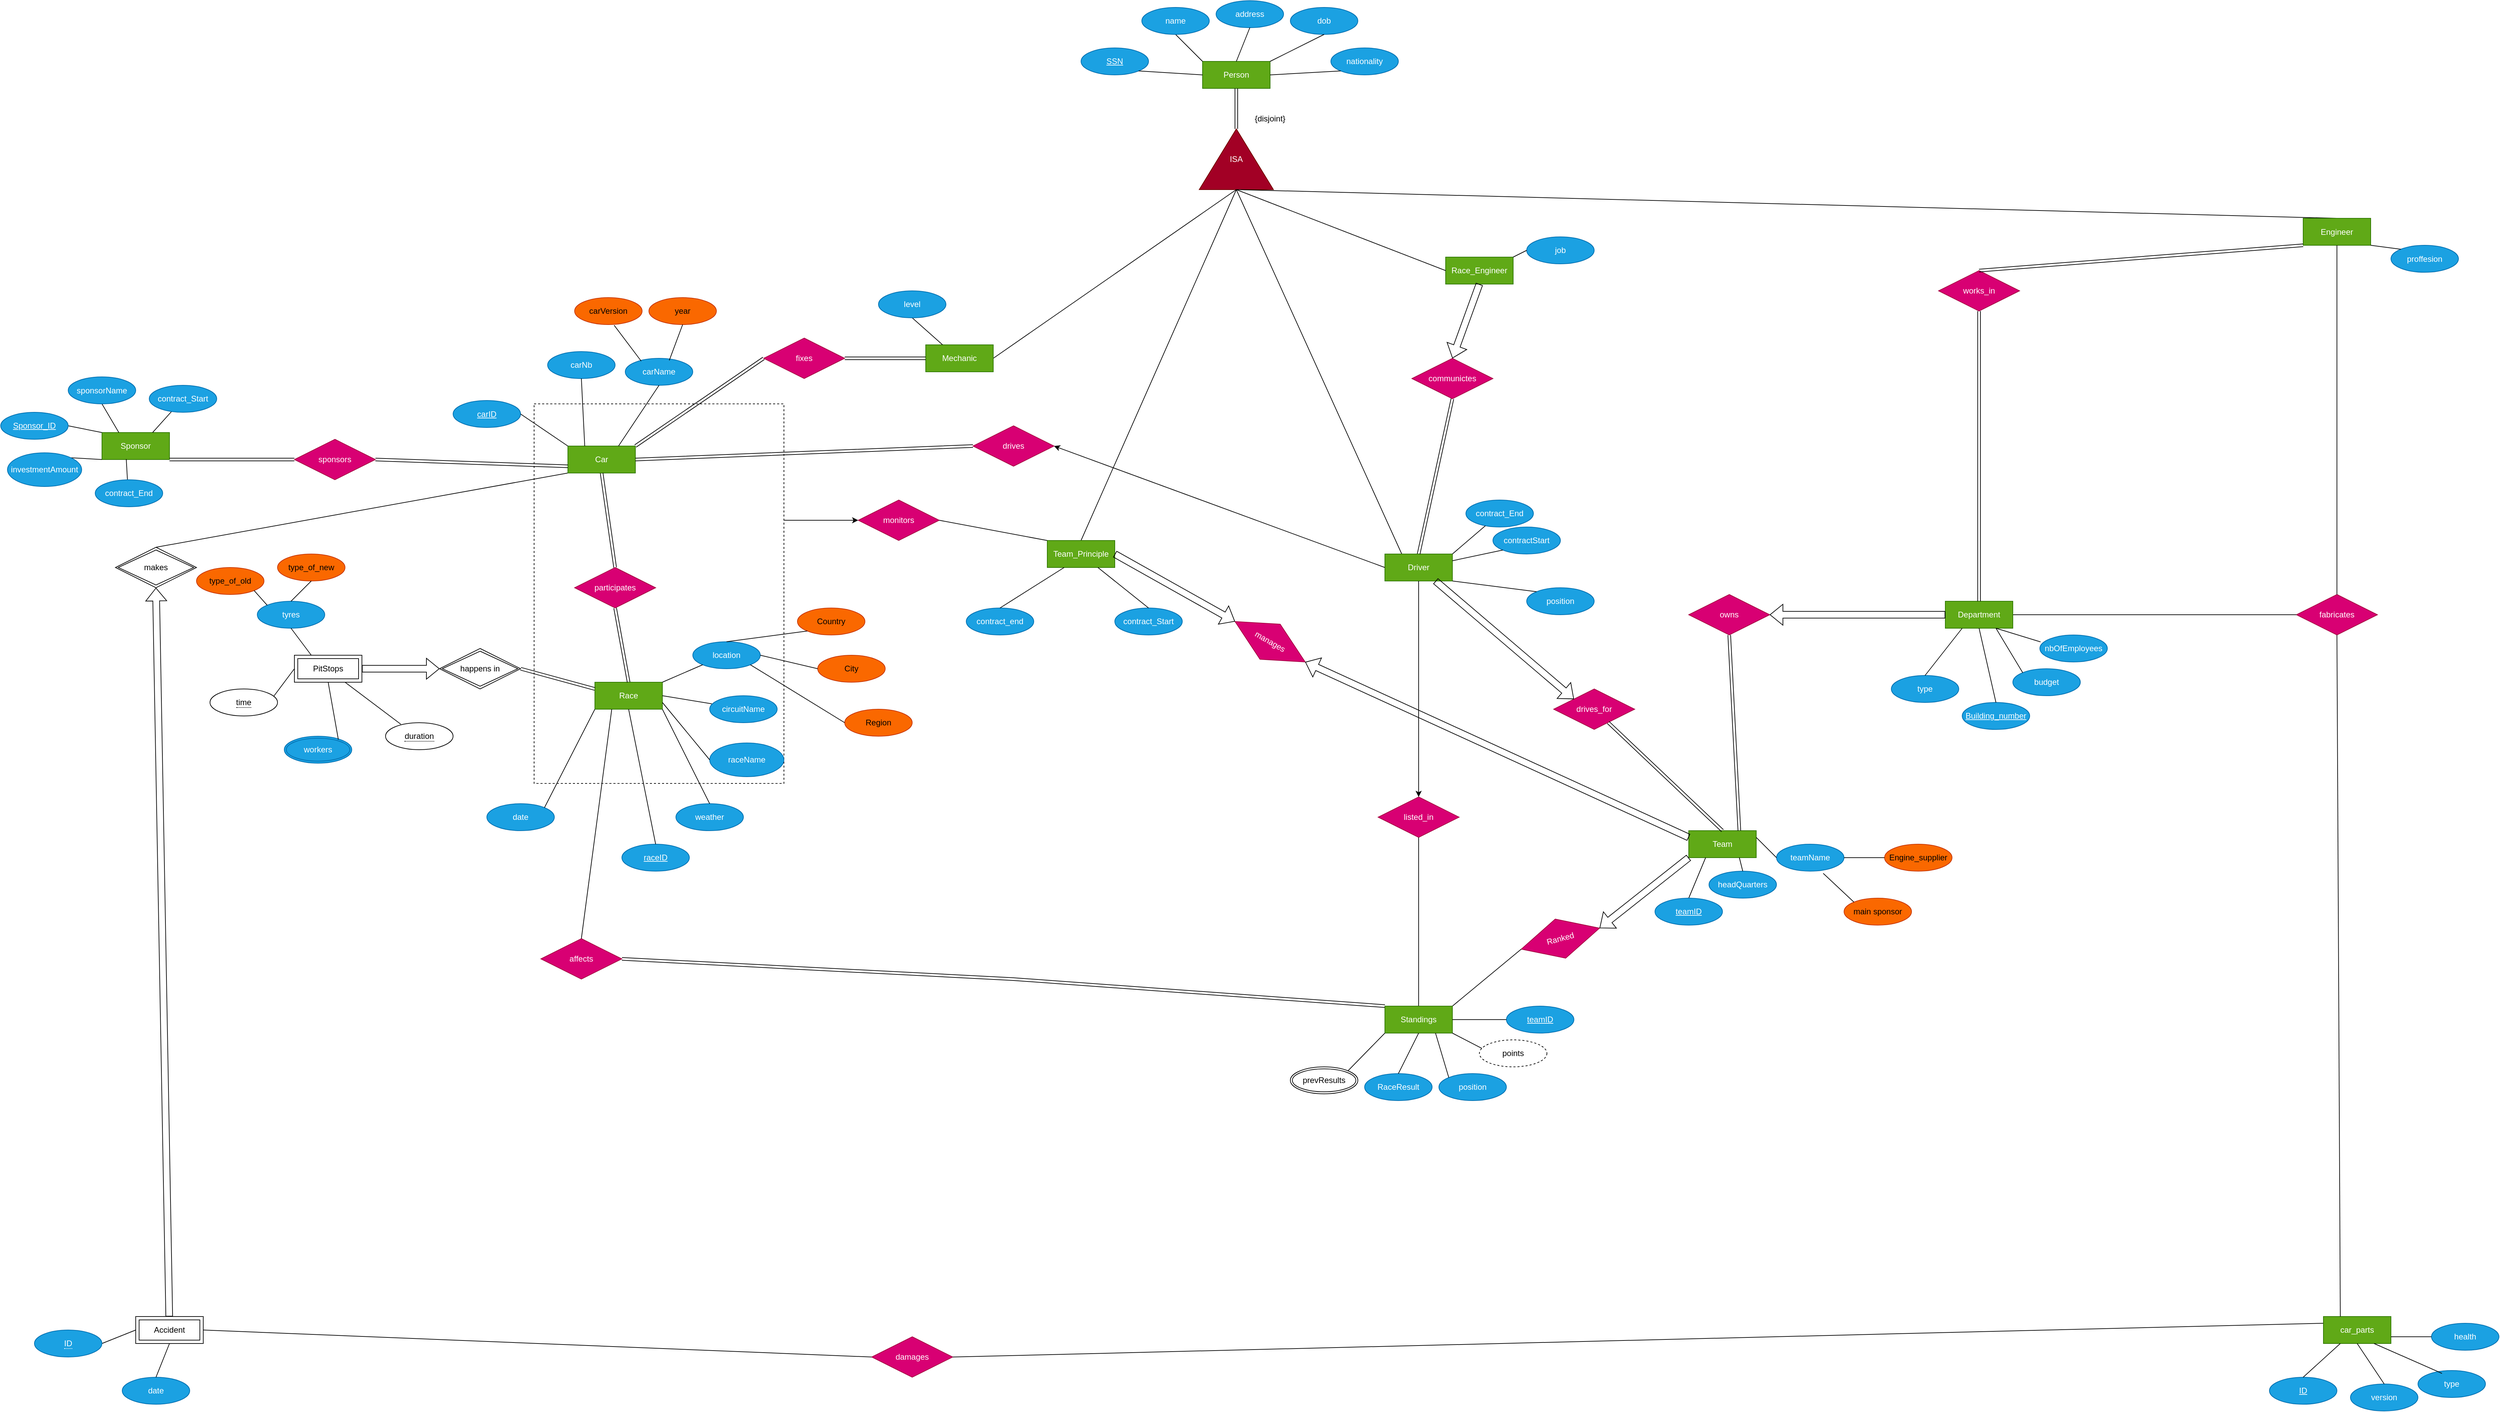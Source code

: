 <mxfile version="23.1.5" type="device">
  <diagram id="R2lEEEUBdFMjLlhIrx00" name="Page-1">
    <mxGraphModel dx="5800" dy="3284" grid="0" gridSize="10" guides="1" tooltips="1" connect="1" arrows="1" fold="1" page="0" pageScale="1" pageWidth="850" pageHeight="1100" background="#ffffff" math="0" shadow="0" extFonts="Permanent Marker^https://fonts.googleapis.com/css?family=Permanent+Marker">
      <root>
        <mxCell id="0" />
        <mxCell id="1" parent="0" />
        <mxCell id="jC8zS6o9foFw1oIYdHK3-1" value="Person" style="whiteSpace=wrap;html=1;align=center;fillColor=#60a917;fontColor=#ffffff;strokeColor=#2D7600;" parent="1" vertex="1">
          <mxGeometry x="450" y="-340" width="100" height="40" as="geometry" />
        </mxCell>
        <mxCell id="jC8zS6o9foFw1oIYdHK3-44" value="" style="endArrow=none;html=1;rounded=0;entryX=0;entryY=0;entryDx=0;entryDy=0;exitX=0.5;exitY=1;exitDx=0;exitDy=0;" parent="1" source="jC8zS6o9foFw1oIYdHK3-45" target="jC8zS6o9foFw1oIYdHK3-1" edge="1">
          <mxGeometry relative="1" as="geometry">
            <mxPoint x="410" y="-370" as="sourcePoint" />
            <mxPoint x="110" y="160" as="targetPoint" />
          </mxGeometry>
        </mxCell>
        <mxCell id="jC8zS6o9foFw1oIYdHK3-47" value="" style="group;" parent="1" vertex="1" connectable="0">
          <mxGeometry x="580" y="-420" width="100" height="40" as="geometry" />
        </mxCell>
        <mxCell id="jC8zS6o9foFw1oIYdHK3-48" value="dob" style="ellipse;whiteSpace=wrap;html=1;align=center;fillColor=#1ba1e2;fontColor=#ffffff;strokeColor=#006EAF;" parent="jC8zS6o9foFw1oIYdHK3-47" vertex="1">
          <mxGeometry width="100" height="40" as="geometry" />
        </mxCell>
        <mxCell id="jC8zS6o9foFw1oIYdHK3-49" value="" style="endArrow=none;html=1;rounded=0;entryX=1;entryY=0;entryDx=0;entryDy=0;exitX=0.5;exitY=1;exitDx=0;exitDy=0;" parent="1" source="jC8zS6o9foFw1oIYdHK3-48" target="jC8zS6o9foFw1oIYdHK3-1" edge="1">
          <mxGeometry relative="1" as="geometry">
            <mxPoint x="190" y="-100" as="sourcePoint" />
            <mxPoint x="730" y="-260" as="targetPoint" />
          </mxGeometry>
        </mxCell>
        <mxCell id="jC8zS6o9foFw1oIYdHK3-50" value="" style="group;" parent="1" vertex="1" connectable="0">
          <mxGeometry x="640" y="-360" width="100" height="40" as="geometry" />
        </mxCell>
        <mxCell id="jC8zS6o9foFw1oIYdHK3-51" value="nationality" style="ellipse;whiteSpace=wrap;html=1;align=center;fillColor=#1ba1e2;fontColor=#ffffff;strokeColor=#006EAF;" parent="jC8zS6o9foFw1oIYdHK3-50" vertex="1">
          <mxGeometry width="100" height="40" as="geometry" />
        </mxCell>
        <mxCell id="jC8zS6o9foFw1oIYdHK3-52" value="" style="endArrow=none;html=1;rounded=0;entryX=1;entryY=0.5;entryDx=0;entryDy=0;exitX=0;exitY=1;exitDx=0;exitDy=0;" parent="1" source="jC8zS6o9foFw1oIYdHK3-51" target="jC8zS6o9foFw1oIYdHK3-1" edge="1">
          <mxGeometry relative="1" as="geometry">
            <mxPoint x="120" y="-120" as="sourcePoint" />
            <mxPoint x="660" y="-280" as="targetPoint" />
          </mxGeometry>
        </mxCell>
        <mxCell id="jC8zS6o9foFw1oIYdHK3-53" value="" style="group" parent="1" vertex="1" connectable="0">
          <mxGeometry x="270" y="-360" width="100" height="40" as="geometry" />
        </mxCell>
        <mxCell id="jC8zS6o9foFw1oIYdHK3-54" value="&lt;u&gt;SSN&lt;/u&gt;" style="ellipse;whiteSpace=wrap;html=1;align=center;fillColor=#1ba1e2;fontColor=#ffffff;strokeColor=#006EAF;" parent="jC8zS6o9foFw1oIYdHK3-53" vertex="1">
          <mxGeometry width="100" height="40" as="geometry" />
        </mxCell>
        <mxCell id="jC8zS6o9foFw1oIYdHK3-55" value="" style="endArrow=none;html=1;rounded=0;entryX=0;entryY=0.5;entryDx=0;entryDy=0;exitX=1;exitY=1;exitDx=0;exitDy=0;" parent="1" source="jC8zS6o9foFw1oIYdHK3-54" target="jC8zS6o9foFw1oIYdHK3-1" edge="1">
          <mxGeometry relative="1" as="geometry">
            <mxPoint x="-90" y="-100" as="sourcePoint" />
            <mxPoint x="450" y="-260" as="targetPoint" />
          </mxGeometry>
        </mxCell>
        <mxCell id="jC8zS6o9foFw1oIYdHK3-56" value="" style="group;" parent="1" vertex="1" connectable="0">
          <mxGeometry x="470" y="-430" width="100" height="40" as="geometry" />
        </mxCell>
        <mxCell id="jC8zS6o9foFw1oIYdHK3-57" value="address" style="ellipse;whiteSpace=wrap;html=1;align=center;fillColor=#1ba1e2;fontColor=#ffffff;strokeColor=#006EAF;" parent="jC8zS6o9foFw1oIYdHK3-56" vertex="1">
          <mxGeometry width="100" height="40" as="geometry" />
        </mxCell>
        <mxCell id="jC8zS6o9foFw1oIYdHK3-58" value="" style="endArrow=none;html=1;rounded=0;entryX=0.5;entryY=0;entryDx=0;entryDy=0;exitX=0.5;exitY=1;exitDx=0;exitDy=0;" parent="1" source="jC8zS6o9foFw1oIYdHK3-57" target="jC8zS6o9foFw1oIYdHK3-1" edge="1">
          <mxGeometry relative="1" as="geometry">
            <mxPoint x="100" y="-170" as="sourcePoint" />
            <mxPoint x="640" y="-330" as="targetPoint" />
          </mxGeometry>
        </mxCell>
        <mxCell id="jC8zS6o9foFw1oIYdHK3-45" value="name" style="ellipse;whiteSpace=wrap;html=1;align=center;fillColor=#1ba1e2;fontColor=#ffffff;strokeColor=#006EAF;" parent="1" vertex="1">
          <mxGeometry x="360" y="-420" width="100" height="40" as="geometry" />
        </mxCell>
        <mxCell id="jC8zS6o9foFw1oIYdHK3-150" value="ISA" style="triangle;whiteSpace=wrap;html=1;direction=north;container=0;fillColor=#a20025;fontColor=#ffffff;strokeColor=#6F0000;" parent="1" vertex="1">
          <mxGeometry x="445" y="-240" width="110" height="90" as="geometry" />
        </mxCell>
        <mxCell id="jC8zS6o9foFw1oIYdHK3-151" value="" style="endArrow=none;html=1;rounded=0;entryX=0;entryY=0.5;entryDx=0;entryDy=0;exitX=1;exitY=0.5;exitDx=0;exitDy=0;" parent="1" source="jC8zS6o9foFw1oIYdHK3-152" target="jC8zS6o9foFw1oIYdHK3-150" edge="1">
          <mxGeometry relative="1" as="geometry">
            <mxPoint x="470" y="430" as="sourcePoint" />
            <mxPoint x="390" y="740" as="targetPoint" />
          </mxGeometry>
        </mxCell>
        <mxCell id="jC8zS6o9foFw1oIYdHK3-153" value="fixes" style="shape=rhombus;perimeter=rhombusPerimeter;whiteSpace=wrap;html=1;align=center;container=0;fillColor=#d80073;fontColor=#ffffff;strokeColor=#A50040;rotation=0;" parent="1" vertex="1">
          <mxGeometry x="-200" y="70" width="120" height="60" as="geometry" />
        </mxCell>
        <mxCell id="jC8zS6o9foFw1oIYdHK3-157" value="" style="endArrow=none;html=1;rounded=0;exitX=0.25;exitY=0;exitDx=0;exitDy=0;entryX=0;entryY=0.5;entryDx=0;entryDy=0;" parent="1" source="jC8zS6o9foFw1oIYdHK3-158" target="jC8zS6o9foFw1oIYdHK3-150" edge="1">
          <mxGeometry relative="1" as="geometry">
            <mxPoint x="480" y="490" as="sourcePoint" />
            <mxPoint x="505" y="-120" as="targetPoint" />
          </mxGeometry>
        </mxCell>
        <mxCell id="jC8zS6o9foFw1oIYdHK3-159" value="drives" style="shape=rhombus;perimeter=rhombusPerimeter;whiteSpace=wrap;html=1;align=center;container=0;fillColor=#d80073;fontColor=#ffffff;strokeColor=#A50040;" parent="1" vertex="1">
          <mxGeometry x="110" y="200" width="120" height="60" as="geometry" />
        </mxCell>
        <mxCell id="jC8zS6o9foFw1oIYdHK3-163" value="communictes" style="shape=rhombus;perimeter=rhombusPerimeter;whiteSpace=wrap;html=1;align=center;container=0;fillColor=#d80073;fontColor=#ffffff;strokeColor=#A50040;" parent="1" vertex="1">
          <mxGeometry x="760" y="100" width="120" height="60" as="geometry" />
        </mxCell>
        <mxCell id="jC8zS6o9foFw1oIYdHK3-164" value="Race_Engineer" style="whiteSpace=wrap;html=1;align=center;container=0;fillColor=#60a917;fontColor=#ffffff;strokeColor=#2D7600;" parent="1" vertex="1">
          <mxGeometry x="810" y="-50" width="100" height="40" as="geometry" />
        </mxCell>
        <mxCell id="jC8zS6o9foFw1oIYdHK3-165" value="" style="endArrow=none;html=1;rounded=0;entryX=0;entryY=0.5;entryDx=0;entryDy=0;exitX=0;exitY=0.5;exitDx=0;exitDy=0;" parent="1" source="jC8zS6o9foFw1oIYdHK3-164" target="jC8zS6o9foFw1oIYdHK3-150" edge="1">
          <mxGeometry relative="1" as="geometry">
            <mxPoint x="260" y="830" as="sourcePoint" />
            <mxPoint x="420" y="830" as="targetPoint" />
          </mxGeometry>
        </mxCell>
        <mxCell id="jC8zS6o9foFw1oIYdHK3-172" value="" style="endArrow=none;html=1;rounded=0;entryX=0;entryY=0.5;entryDx=0;entryDy=0;exitX=0.5;exitY=0;exitDx=0;exitDy=0;" parent="1" source="jC8zS6o9foFw1oIYdHK3-171" target="jC8zS6o9foFw1oIYdHK3-150" edge="1">
          <mxGeometry relative="1" as="geometry">
            <mxPoint x="370" y="770" as="sourcePoint" />
            <mxPoint x="530" y="770" as="targetPoint" />
          </mxGeometry>
        </mxCell>
        <mxCell id="jC8zS6o9foFw1oIYdHK3-175" value="Team" style="whiteSpace=wrap;html=1;align=center;container=0;fillColor=#60a917;fontColor=#ffffff;strokeColor=#2D7600;" parent="1" vertex="1">
          <mxGeometry x="1170" y="800" width="100" height="40" as="geometry" />
        </mxCell>
        <mxCell id="jC8zS6o9foFw1oIYdHK3-177" value="drives_for" style="shape=rhombus;perimeter=rhombusPerimeter;whiteSpace=wrap;html=1;align=center;container=0;fillColor=#d80073;fontColor=#ffffff;strokeColor=#A50040;" parent="1" vertex="1">
          <mxGeometry x="970" y="590" width="120" height="60" as="geometry" />
        </mxCell>
        <mxCell id="jC8zS6o9foFw1oIYdHK3-234" value="job" style="ellipse;whiteSpace=wrap;html=1;align=center;fillColor=#1ba1e2;fontColor=#ffffff;strokeColor=#006EAF;" parent="1" vertex="1">
          <mxGeometry x="930" y="-80" width="100" height="40" as="geometry" />
        </mxCell>
        <mxCell id="jC8zS6o9foFw1oIYdHK3-236" value="" style="endArrow=none;html=1;rounded=0;entryX=1;entryY=0;entryDx=0;entryDy=0;exitX=0;exitY=0.5;exitDx=0;exitDy=0;" parent="1" source="jC8zS6o9foFw1oIYdHK3-234" target="jC8zS6o9foFw1oIYdHK3-164" edge="1">
          <mxGeometry relative="1" as="geometry">
            <mxPoint x="545" y="330" as="sourcePoint" />
            <mxPoint x="705" y="330" as="targetPoint" />
          </mxGeometry>
        </mxCell>
        <mxCell id="jC8zS6o9foFw1oIYdHK3-248" value="makes" style="shape=rhombus;double=1;perimeter=rhombusPerimeter;whiteSpace=wrap;html=1;align=center;" parent="1" vertex="1">
          <mxGeometry x="-1160" y="380" width="120" height="60" as="geometry" />
        </mxCell>
        <mxCell id="jC8zS6o9foFw1oIYdHK3-249" value="" style="endArrow=none;html=1;rounded=0;entryX=0.5;entryY=0;entryDx=0;entryDy=0;exitX=0;exitY=1;exitDx=0;exitDy=0;" parent="1" source="jC8zS6o9foFw1oIYdHK3-155" target="jC8zS6o9foFw1oIYdHK3-248" edge="1">
          <mxGeometry relative="1" as="geometry">
            <mxPoint x="170" y="610" as="sourcePoint" />
            <mxPoint x="330" y="610" as="targetPoint" />
          </mxGeometry>
        </mxCell>
        <mxCell id="jC8zS6o9foFw1oIYdHK3-251" value="damages" style="shape=rhombus;perimeter=rhombusPerimeter;whiteSpace=wrap;html=1;align=center;fillColor=#d80073;fontColor=#ffffff;strokeColor=#A50040;" parent="1" vertex="1">
          <mxGeometry x="-40" y="1550" width="120" height="60" as="geometry" />
        </mxCell>
        <mxCell id="jC8zS6o9foFw1oIYdHK3-252" value="" style="endArrow=none;html=1;rounded=0;exitX=1;exitY=0.5;exitDx=0;exitDy=0;entryX=0;entryY=0.5;entryDx=0;entryDy=0;" parent="1" source="jC8zS6o9foFw1oIYdHK3-247" target="jC8zS6o9foFw1oIYdHK3-251" edge="1">
          <mxGeometry relative="1" as="geometry">
            <mxPoint x="150" y="640" as="sourcePoint" />
            <mxPoint x="310" y="640" as="targetPoint" />
          </mxGeometry>
        </mxCell>
        <mxCell id="jC8zS6o9foFw1oIYdHK3-253" value="" style="endArrow=none;html=1;rounded=0;entryX=1;entryY=0.5;entryDx=0;entryDy=0;exitX=0;exitY=0.25;exitDx=0;exitDy=0;" parent="1" source="jC8zS6o9foFw1oIYdHK3-254" target="jC8zS6o9foFw1oIYdHK3-251" edge="1">
          <mxGeometry relative="1" as="geometry">
            <mxPoint x="500" y="880" as="sourcePoint" />
            <mxPoint x="310" y="640" as="targetPoint" />
          </mxGeometry>
        </mxCell>
        <mxCell id="jC8zS6o9foFw1oIYdHK3-254" value="car_parts" style="whiteSpace=wrap;html=1;align=center;fillColor=#60a917;fontColor=#ffffff;strokeColor=#2D7600;" parent="1" vertex="1">
          <mxGeometry x="2110" y="1520" width="100" height="40" as="geometry" />
        </mxCell>
        <mxCell id="jC8zS6o9foFw1oIYdHK3-169" value="sponsors" style="shape=rhombus;perimeter=rhombusPerimeter;whiteSpace=wrap;html=1;align=center;container=0;fillColor=#d80073;fontColor=#ffffff;strokeColor=#A50040;" parent="1" vertex="1">
          <mxGeometry x="-895" y="220" width="120" height="60" as="geometry" />
        </mxCell>
        <mxCell id="jC8zS6o9foFw1oIYdHK3-262" value="listed_in" style="shape=rhombus;perimeter=rhombusPerimeter;whiteSpace=wrap;html=1;align=center;fillColor=#d80073;fontColor=#ffffff;strokeColor=#A50040;rotation=0;" parent="1" vertex="1">
          <mxGeometry x="710" y="750" width="120" height="60" as="geometry" />
        </mxCell>
        <mxCell id="jC8zS6o9foFw1oIYdHK3-264" value="" style="endArrow=none;html=1;rounded=0;entryX=0.5;entryY=0;entryDx=0;entryDy=0;exitX=0.5;exitY=1;exitDx=0;exitDy=0;" parent="1" source="jC8zS6o9foFw1oIYdHK3-262" target="jC8zS6o9foFw1oIYdHK3-261" edge="1">
          <mxGeometry relative="1" as="geometry">
            <mxPoint x="-20" y="480" as="sourcePoint" />
            <mxPoint x="140" y="460" as="targetPoint" />
          </mxGeometry>
        </mxCell>
        <mxCell id="jC8zS6o9foFw1oIYdHK3-266" value="Ranked" style="shape=rhombus;perimeter=rhombusPerimeter;whiteSpace=wrap;html=1;align=center;fillColor=#d80073;fontColor=#ffffff;strokeColor=#A50040;rotation=-15;" parent="1" vertex="1">
          <mxGeometry x="920" y="930" width="120" height="60" as="geometry" />
        </mxCell>
        <mxCell id="jC8zS6o9foFw1oIYdHK3-268" value="" style="endArrow=none;html=1;rounded=0;exitX=1;exitY=0;exitDx=0;exitDy=0;entryX=0;entryY=0.5;entryDx=0;entryDy=0;" parent="1" source="jC8zS6o9foFw1oIYdHK3-261" target="jC8zS6o9foFw1oIYdHK3-266" edge="1">
          <mxGeometry relative="1" as="geometry">
            <mxPoint x="250" y="620" as="sourcePoint" />
            <mxPoint x="113" y="677" as="targetPoint" />
            <Array as="points" />
          </mxGeometry>
        </mxCell>
        <mxCell id="jC8zS6o9foFw1oIYdHK3-275" value="affects" style="shape=rhombus;perimeter=rhombusPerimeter;whiteSpace=wrap;html=1;align=center;fillColor=#d80073;fontColor=#ffffff;strokeColor=#A50040;" parent="1" vertex="1">
          <mxGeometry x="-530" y="960" width="120" height="60" as="geometry" />
        </mxCell>
        <mxCell id="jC8zS6o9foFw1oIYdHK3-279" value="" style="endArrow=none;html=1;rounded=0;entryX=0.5;entryY=0;entryDx=0;entryDy=0;exitX=0;exitY=0.5;exitDx=0;exitDy=0;" parent="1" source="jC8zS6o9foFw1oIYdHK3-150" target="jC8zS6o9foFw1oIYdHK3-280" edge="1">
          <mxGeometry relative="1" as="geometry">
            <mxPoint x="570" y="-140" as="sourcePoint" />
            <mxPoint x="720" y="580" as="targetPoint" />
          </mxGeometry>
        </mxCell>
        <mxCell id="jC8zS6o9foFw1oIYdHK3-280" value="Engineer" style="whiteSpace=wrap;html=1;align=center;fillColor=#60a917;fontColor=#ffffff;strokeColor=#2D7600;" parent="1" vertex="1">
          <mxGeometry x="2080" y="-107.5" width="100" height="40" as="geometry" />
        </mxCell>
        <mxCell id="jC8zS6o9foFw1oIYdHK3-282" value="fabricates" style="shape=rhombus;perimeter=rhombusPerimeter;whiteSpace=wrap;html=1;align=center;fillColor=#d80073;fontColor=#ffffff;strokeColor=#A50040;rotation=0;" parent="1" vertex="1">
          <mxGeometry x="2070" y="450" width="120" height="60" as="geometry" />
        </mxCell>
        <mxCell id="jC8zS6o9foFw1oIYdHK3-284" value="" style="endArrow=none;html=1;rounded=0;exitX=0.5;exitY=0;exitDx=0;exitDy=0;entryX=0.5;entryY=1;entryDx=0;entryDy=0;" parent="1" source="jC8zS6o9foFw1oIYdHK3-282" target="jC8zS6o9foFw1oIYdHK3-280" edge="1">
          <mxGeometry relative="1" as="geometry">
            <mxPoint x="470" y="630" as="sourcePoint" />
            <mxPoint x="620" y="690" as="targetPoint" />
          </mxGeometry>
        </mxCell>
        <mxCell id="jC8zS6o9foFw1oIYdHK3-285" value="owns" style="shape=rhombus;perimeter=rhombusPerimeter;whiteSpace=wrap;html=1;align=center;fillColor=#d80073;fontColor=#ffffff;strokeColor=#A50040;rotation=0;" parent="1" vertex="1">
          <mxGeometry x="1170" y="450" width="120" height="60" as="geometry" />
        </mxCell>
        <mxCell id="jC8zS6o9foFw1oIYdHK3-291" value="monitors" style="shape=rhombus;perimeter=rhombusPerimeter;whiteSpace=wrap;html=1;align=center;fillColor=#d80073;fontColor=#ffffff;strokeColor=#A50040;" parent="1" vertex="1">
          <mxGeometry x="-60" y="310" width="120" height="60" as="geometry" />
        </mxCell>
        <mxCell id="jC8zS6o9foFw1oIYdHK3-293" value="" style="endArrow=none;html=1;rounded=0;entryX=0.5;entryY=1;entryDx=0;entryDy=0;exitX=0.25;exitY=0;exitDx=0;exitDy=0;" parent="1" source="jC8zS6o9foFw1oIYdHK3-254" target="jC8zS6o9foFw1oIYdHK3-282" edge="1">
          <mxGeometry relative="1" as="geometry">
            <mxPoint x="320" y="760" as="sourcePoint" />
            <mxPoint x="480" y="760" as="targetPoint" />
          </mxGeometry>
        </mxCell>
        <mxCell id="jC8zS6o9foFw1oIYdHK3-294" value="" style="endArrow=none;html=1;rounded=0;entryX=1;entryY=0.5;entryDx=0;entryDy=0;exitX=0;exitY=0.5;exitDx=0;exitDy=0;" parent="1" source="jC8zS6o9foFw1oIYdHK3-282" target="jC8zS6o9foFw1oIYdHK3-287" edge="1">
          <mxGeometry relative="1" as="geometry">
            <mxPoint x="320" y="760" as="sourcePoint" />
            <mxPoint x="480" y="760" as="targetPoint" />
          </mxGeometry>
        </mxCell>
        <mxCell id="jC8zS6o9foFw1oIYdHK3-295" value="works_in" style="shape=rhombus;perimeter=rhombusPerimeter;whiteSpace=wrap;html=1;align=center;fillColor=#d80073;fontColor=#ffffff;strokeColor=#A50040;rotation=0;" parent="1" vertex="1">
          <mxGeometry x="1540" y="-30" width="120" height="60" as="geometry" />
        </mxCell>
        <mxCell id="jC8zS6o9foFw1oIYdHK3-298" value="" style="endArrow=none;html=1;rounded=0;exitX=0.25;exitY=1;exitDx=0;exitDy=0;entryX=0.5;entryY=0;entryDx=0;entryDy=0;" parent="1" source="jC8zS6o9foFw1oIYdHK3-175" target="jC8zS6o9foFw1oIYdHK3-299" edge="1">
          <mxGeometry relative="1" as="geometry">
            <mxPoint x="90" y="610" as="sourcePoint" />
            <mxPoint x="250" y="610" as="targetPoint" />
          </mxGeometry>
        </mxCell>
        <mxCell id="jC8zS6o9foFw1oIYdHK3-299" value="&lt;u&gt;teamID&lt;/u&gt;" style="ellipse;whiteSpace=wrap;html=1;align=center;fillColor=#1ba1e2;fontColor=#ffffff;strokeColor=#006EAF;" parent="1" vertex="1">
          <mxGeometry x="1120" y="900" width="100" height="40" as="geometry" />
        </mxCell>
        <mxCell id="jC8zS6o9foFw1oIYdHK3-302" value="teamName" style="ellipse;whiteSpace=wrap;html=1;align=center;fillColor=#1ba1e2;fontColor=#ffffff;strokeColor=#006EAF;" parent="1" vertex="1">
          <mxGeometry x="1300" y="820" width="100" height="40" as="geometry" />
        </mxCell>
        <mxCell id="jC8zS6o9foFw1oIYdHK3-303" value="" style="endArrow=none;html=1;rounded=0;exitX=0;exitY=0.5;exitDx=0;exitDy=0;entryX=1;entryY=0.25;entryDx=0;entryDy=0;" parent="1" source="jC8zS6o9foFw1oIYdHK3-302" target="jC8zS6o9foFw1oIYdHK3-175" edge="1">
          <mxGeometry relative="1" as="geometry">
            <mxPoint x="320" y="620" as="sourcePoint" />
            <mxPoint x="480" y="620" as="targetPoint" />
          </mxGeometry>
        </mxCell>
        <mxCell id="jC8zS6o9foFw1oIYdHK3-305" value="headQuarters" style="ellipse;whiteSpace=wrap;html=1;align=center;fillColor=#1ba1e2;fontColor=#ffffff;strokeColor=#006EAF;" parent="1" vertex="1">
          <mxGeometry x="1200" y="860" width="100" height="40" as="geometry" />
        </mxCell>
        <mxCell id="jC8zS6o9foFw1oIYdHK3-306" value="" style="endArrow=none;html=1;rounded=0;exitX=0.75;exitY=1;exitDx=0;exitDy=0;entryX=0.5;entryY=0;entryDx=0;entryDy=0;" parent="1" source="jC8zS6o9foFw1oIYdHK3-175" target="jC8zS6o9foFw1oIYdHK3-305" edge="1">
          <mxGeometry relative="1" as="geometry">
            <mxPoint x="360" y="600" as="sourcePoint" />
            <mxPoint x="1270" y="890" as="targetPoint" />
          </mxGeometry>
        </mxCell>
        <mxCell id="jC8zS6o9foFw1oIYdHK3-273" value="" style="group;rounded=0;dashed=1;fillColor=none;strokeColor=default;container=0;" parent="1" vertex="1" connectable="0">
          <mxGeometry x="-540" y="167.5" width="370" height="562.5" as="geometry" />
        </mxCell>
        <mxCell id="jC8zS6o9foFw1oIYdHK3-155" value="Car" style="whiteSpace=wrap;html=1;align=center;container=0;fillColor=#60a917;fontColor=#ffffff;strokeColor=#2D7600;" parent="1" vertex="1">
          <mxGeometry x="-490" y="230" width="100" height="40" as="geometry" />
        </mxCell>
        <mxCell id="jC8zS6o9foFw1oIYdHK3-269" value="participates" style="shape=rhombus;perimeter=rhombusPerimeter;whiteSpace=wrap;html=1;align=center;fillColor=#d80073;fontColor=#ffffff;strokeColor=#A50040;rotation=0;" parent="1" vertex="1">
          <mxGeometry x="-480" y="410" width="120" height="60" as="geometry" />
        </mxCell>
        <mxCell id="jC8zS6o9foFw1oIYdHK3-270" value="Race" style="whiteSpace=wrap;html=1;align=center;fillColor=#60a917;fontColor=#ffffff;strokeColor=#2D7600;" parent="1" vertex="1">
          <mxGeometry x="-450" y="580" width="100" height="40" as="geometry" />
        </mxCell>
        <mxCell id="jC8zS6o9foFw1oIYdHK3-315" value="carNb" style="ellipse;whiteSpace=wrap;html=1;align=center;fillColor=#1ba1e2;fontColor=#ffffff;strokeColor=#006EAF;" parent="1" vertex="1">
          <mxGeometry x="-520" y="90" width="100" height="40" as="geometry" />
        </mxCell>
        <mxCell id="jC8zS6o9foFw1oIYdHK3-317" value="" style="endArrow=none;html=1;rounded=0;entryX=0.5;entryY=1;entryDx=0;entryDy=0;exitX=0.25;exitY=0;exitDx=0;exitDy=0;" parent="1" source="jC8zS6o9foFw1oIYdHK3-155" target="jC8zS6o9foFw1oIYdHK3-315" edge="1">
          <mxGeometry relative="1" as="geometry">
            <mxPoint x="-550" y="330" as="sourcePoint" />
            <mxPoint x="-390" y="330" as="targetPoint" />
          </mxGeometry>
        </mxCell>
        <mxCell id="jC8zS6o9foFw1oIYdHK3-318" value="carName" style="ellipse;whiteSpace=wrap;html=1;align=center;fillColor=#1ba1e2;fontColor=#ffffff;strokeColor=#006EAF;" parent="1" vertex="1">
          <mxGeometry x="-405" y="100" width="100" height="40" as="geometry" />
        </mxCell>
        <mxCell id="jC8zS6o9foFw1oIYdHK3-319" value="" style="endArrow=none;html=1;rounded=0;entryX=0.5;entryY=1;entryDx=0;entryDy=0;exitX=0.75;exitY=0;exitDx=0;exitDy=0;" parent="1" source="jC8zS6o9foFw1oIYdHK3-155" target="jC8zS6o9foFw1oIYdHK3-318" edge="1">
          <mxGeometry relative="1" as="geometry">
            <mxPoint x="-200" y="390" as="sourcePoint" />
            <mxPoint x="-215" y="360" as="targetPoint" />
          </mxGeometry>
        </mxCell>
        <mxCell id="jC8zS6o9foFw1oIYdHK3-320" value="&lt;u&gt;carID&lt;/u&gt;" style="ellipse;whiteSpace=wrap;html=1;align=center;fillColor=#1ba1e2;fontColor=#ffffff;strokeColor=#006EAF;" parent="1" vertex="1">
          <mxGeometry x="-660" y="162.5" width="100" height="40" as="geometry" />
        </mxCell>
        <mxCell id="jC8zS6o9foFw1oIYdHK3-321" value="" style="endArrow=none;html=1;rounded=0;entryX=1;entryY=0.5;entryDx=0;entryDy=0;exitX=0;exitY=0;exitDx=0;exitDy=0;" parent="1" source="jC8zS6o9foFw1oIYdHK3-155" target="jC8zS6o9foFw1oIYdHK3-320" edge="1">
          <mxGeometry relative="1" as="geometry">
            <mxPoint x="-390" y="500" as="sourcePoint" />
            <mxPoint x="-405" y="470" as="targetPoint" />
          </mxGeometry>
        </mxCell>
        <mxCell id="jC8zS6o9foFw1oIYdHK3-322" value="carVersion" style="ellipse;whiteSpace=wrap;html=1;align=center;fillColor=#fa6800;fontColor=#000000;strokeColor=#C73500;" parent="1" vertex="1">
          <mxGeometry x="-480" y="10" width="100" height="40" as="geometry" />
        </mxCell>
        <mxCell id="jC8zS6o9foFw1oIYdHK3-323" value="" style="endArrow=none;html=1;rounded=0;entryX=0.586;entryY=1.027;entryDx=0;entryDy=0;exitX=0.236;exitY=0.103;exitDx=0;exitDy=0;exitPerimeter=0;entryPerimeter=0;" parent="1" source="jC8zS6o9foFw1oIYdHK3-318" target="jC8zS6o9foFw1oIYdHK3-322" edge="1">
          <mxGeometry relative="1" as="geometry">
            <mxPoint x="-470" y="230" as="sourcePoint" />
            <mxPoint x="-445" y="540" as="targetPoint" />
          </mxGeometry>
        </mxCell>
        <mxCell id="jC8zS6o9foFw1oIYdHK3-324" value="&lt;u&gt;raceID&lt;/u&gt;" style="ellipse;whiteSpace=wrap;html=1;align=center;fillColor=#1ba1e2;fontColor=#ffffff;strokeColor=#006EAF;" parent="1" vertex="1">
          <mxGeometry x="-410" y="820" width="100" height="40" as="geometry" />
        </mxCell>
        <mxCell id="jC8zS6o9foFw1oIYdHK3-325" value="" style="endArrow=none;html=1;rounded=0;entryX=0.5;entryY=1;entryDx=0;entryDy=0;exitX=0.5;exitY=0;exitDx=0;exitDy=0;" parent="1" source="jC8zS6o9foFw1oIYdHK3-324" target="jC8zS6o9foFw1oIYdHK3-270" edge="1">
          <mxGeometry relative="1" as="geometry">
            <mxPoint x="-350" y="630" as="sourcePoint" />
            <mxPoint x="-210" y="580" as="targetPoint" />
          </mxGeometry>
        </mxCell>
        <mxCell id="jC8zS6o9foFw1oIYdHK3-326" value="raceName" style="ellipse;whiteSpace=wrap;html=1;align=center;fillColor=#1ba1e2;fontColor=#ffffff;strokeColor=#006EAF;" parent="1" vertex="1">
          <mxGeometry x="-280" y="670" width="110" height="50" as="geometry" />
        </mxCell>
        <mxCell id="jC8zS6o9foFw1oIYdHK3-327" value="" style="endArrow=none;html=1;rounded=0;exitX=0;exitY=0.5;exitDx=0;exitDy=0;" parent="1" source="jC8zS6o9foFw1oIYdHK3-326" edge="1">
          <mxGeometry relative="1" as="geometry">
            <mxPoint x="-170" y="610" as="sourcePoint" />
            <mxPoint x="-350" y="610" as="targetPoint" />
          </mxGeometry>
        </mxCell>
        <mxCell id="jC8zS6o9foFw1oIYdHK3-328" value="circuitName" style="ellipse;whiteSpace=wrap;html=1;align=center;fillColor=#1ba1e2;fontColor=#ffffff;strokeColor=#006EAF;" parent="1" vertex="1">
          <mxGeometry x="-280" y="600" width="100" height="40" as="geometry" />
        </mxCell>
        <mxCell id="jC8zS6o9foFw1oIYdHK3-329" value="" style="endArrow=none;html=1;rounded=0;entryX=1;entryY=0.5;entryDx=0;entryDy=0;exitX=0.032;exitY=0.3;exitDx=0;exitDy=0;exitPerimeter=0;" parent="1" source="jC8zS6o9foFw1oIYdHK3-328" target="jC8zS6o9foFw1oIYdHK3-270" edge="1">
          <mxGeometry relative="1" as="geometry">
            <mxPoint x="-180" y="550" as="sourcePoint" />
            <mxPoint x="-115" y="450" as="targetPoint" />
          </mxGeometry>
        </mxCell>
        <mxCell id="jC8zS6o9foFw1oIYdHK3-331" value="location" style="ellipse;whiteSpace=wrap;html=1;align=center;fillColor=#1ba1e2;fontColor=#ffffff;strokeColor=#006EAF;" parent="1" vertex="1">
          <mxGeometry x="-305" y="520" width="100" height="40" as="geometry" />
        </mxCell>
        <mxCell id="jC8zS6o9foFw1oIYdHK3-332" value="" style="endArrow=none;html=1;rounded=0;entryX=1;entryY=0;entryDx=0;entryDy=0;exitX=0;exitY=1;exitDx=0;exitDy=0;" parent="1" source="jC8zS6o9foFw1oIYdHK3-331" target="jC8zS6o9foFw1oIYdHK3-270" edge="1">
          <mxGeometry relative="1" as="geometry">
            <mxPoint x="-190" y="520" as="sourcePoint" />
            <mxPoint x="-125" y="420" as="targetPoint" />
          </mxGeometry>
        </mxCell>
        <mxCell id="jC8zS6o9foFw1oIYdHK3-333" value="date" style="ellipse;whiteSpace=wrap;html=1;align=center;fillColor=#1ba1e2;fontColor=#ffffff;strokeColor=#006EAF;" parent="1" vertex="1">
          <mxGeometry x="-610" y="760" width="100" height="40" as="geometry" />
        </mxCell>
        <mxCell id="jC8zS6o9foFw1oIYdHK3-334" value="" style="endArrow=none;html=1;rounded=0;entryX=0;entryY=1;entryDx=0;entryDy=0;exitX=1;exitY=0;exitDx=0;exitDy=0;" parent="1" source="jC8zS6o9foFw1oIYdHK3-333" target="jC8zS6o9foFw1oIYdHK3-270" edge="1">
          <mxGeometry relative="1" as="geometry">
            <mxPoint x="-420" y="630" as="sourcePoint" />
            <mxPoint x="-355" y="530" as="targetPoint" />
          </mxGeometry>
        </mxCell>
        <mxCell id="jC8zS6o9foFw1oIYdHK3-335" value="weather" style="ellipse;whiteSpace=wrap;html=1;align=center;fillColor=#1ba1e2;fontColor=#ffffff;strokeColor=#006EAF;" parent="1" vertex="1">
          <mxGeometry x="-330" y="760" width="100" height="40" as="geometry" />
        </mxCell>
        <mxCell id="jC8zS6o9foFw1oIYdHK3-336" value="" style="endArrow=none;html=1;rounded=0;entryX=1;entryY=1;entryDx=0;entryDy=0;exitX=0.5;exitY=0;exitDx=0;exitDy=0;" parent="1" source="jC8zS6o9foFw1oIYdHK3-335" target="jC8zS6o9foFw1oIYdHK3-270" edge="1">
          <mxGeometry relative="1" as="geometry">
            <mxPoint x="-190" y="650" as="sourcePoint" />
            <mxPoint x="-125" y="550" as="targetPoint" />
          </mxGeometry>
        </mxCell>
        <mxCell id="jC8zS6o9foFw1oIYdHK3-339" value="proffesion" style="ellipse;whiteSpace=wrap;html=1;align=center;fillColor=#1ba1e2;fontColor=#ffffff;strokeColor=#006EAF;" parent="1" vertex="1">
          <mxGeometry x="2210" y="-67.5" width="100" height="40" as="geometry" />
        </mxCell>
        <mxCell id="jC8zS6o9foFw1oIYdHK3-340" value="" style="endArrow=none;html=1;rounded=0;entryX=1;entryY=1;entryDx=0;entryDy=0;exitX=0;exitY=0;exitDx=0;exitDy=0;" parent="1" source="jC8zS6o9foFw1oIYdHK3-339" target="jC8zS6o9foFw1oIYdHK3-280" edge="1">
          <mxGeometry relative="1" as="geometry">
            <mxPoint x="1555" y="872.5" as="sourcePoint" />
            <mxPoint x="1620" y="772.5" as="targetPoint" />
          </mxGeometry>
        </mxCell>
        <mxCell id="jC8zS6o9foFw1oIYdHK3-344" value="date" style="ellipse;whiteSpace=wrap;html=1;align=center;fillColor=#1ba1e2;fontColor=#ffffff;strokeColor=#006EAF;" parent="1" vertex="1">
          <mxGeometry x="-1150" y="1610" width="100" height="40" as="geometry" />
        </mxCell>
        <mxCell id="jC8zS6o9foFw1oIYdHK3-363" value="&lt;u&gt;ID&lt;/u&gt;" style="ellipse;whiteSpace=wrap;html=1;align=center;fillColor=#1ba1e2;fontColor=#ffffff;strokeColor=#006EAF;" parent="1" vertex="1">
          <mxGeometry x="2030" y="1610" width="100" height="40" as="geometry" />
        </mxCell>
        <mxCell id="jC8zS6o9foFw1oIYdHK3-364" value="" style="endArrow=none;html=1;rounded=0;entryX=0.25;entryY=1;entryDx=0;entryDy=0;exitX=0.5;exitY=0;exitDx=0;exitDy=0;" parent="1" source="jC8zS6o9foFw1oIYdHK3-363" target="jC8zS6o9foFw1oIYdHK3-254" edge="1">
          <mxGeometry relative="1" as="geometry">
            <mxPoint x="290" y="1450" as="sourcePoint" />
            <mxPoint x="355" y="1350" as="targetPoint" />
          </mxGeometry>
        </mxCell>
        <mxCell id="jC8zS6o9foFw1oIYdHK3-365" value="version" style="ellipse;whiteSpace=wrap;html=1;align=center;fillColor=#1ba1e2;fontColor=#ffffff;strokeColor=#006EAF;" parent="1" vertex="1">
          <mxGeometry x="2150" y="1620" width="100" height="40" as="geometry" />
        </mxCell>
        <mxCell id="jC8zS6o9foFw1oIYdHK3-366" value="" style="endArrow=none;html=1;rounded=0;entryX=0.5;entryY=1;entryDx=0;entryDy=0;exitX=0.5;exitY=0;exitDx=0;exitDy=0;" parent="1" source="jC8zS6o9foFw1oIYdHK3-365" target="jC8zS6o9foFw1oIYdHK3-254" edge="1">
          <mxGeometry relative="1" as="geometry">
            <mxPoint x="420" y="1460" as="sourcePoint" />
            <mxPoint x="485" y="1360" as="targetPoint" />
          </mxGeometry>
        </mxCell>
        <mxCell id="jC8zS6o9foFw1oIYdHK3-367" value="type" style="ellipse;whiteSpace=wrap;html=1;align=center;fillColor=#1ba1e2;fontColor=#ffffff;strokeColor=#006EAF;" parent="1" vertex="1">
          <mxGeometry x="2250" y="1600" width="100" height="40" as="geometry" />
        </mxCell>
        <mxCell id="jC8zS6o9foFw1oIYdHK3-368" value="" style="endArrow=none;html=1;rounded=0;entryX=0.356;entryY=0.107;entryDx=0;entryDy=0;exitX=0.75;exitY=1;exitDx=0;exitDy=0;entryPerimeter=0;" parent="1" source="jC8zS6o9foFw1oIYdHK3-254" target="jC8zS6o9foFw1oIYdHK3-367" edge="1">
          <mxGeometry relative="1" as="geometry">
            <mxPoint x="520" y="1420" as="sourcePoint" />
            <mxPoint x="585" y="1320" as="targetPoint" />
          </mxGeometry>
        </mxCell>
        <mxCell id="jC8zS6o9foFw1oIYdHK3-168" value="Sponsor" style="whiteSpace=wrap;html=1;align=center;container=0;fillColor=#60a917;fontColor=#ffffff;strokeColor=#2D7600;" parent="1" vertex="1">
          <mxGeometry x="-1180" y="210" width="100" height="40" as="geometry" />
        </mxCell>
        <mxCell id="jC8zS6o9foFw1oIYdHK3-219" value="" style="endArrow=none;html=1;rounded=0;entryX=0;entryY=0;entryDx=0;entryDy=0;exitX=1;exitY=0.5;exitDx=0;exitDy=0;" parent="1" source="jC8zS6o9foFw1oIYdHK3-220" target="jC8zS6o9foFw1oIYdHK3-168" edge="1">
          <mxGeometry relative="1" as="geometry">
            <mxPoint x="-1050" y="200" as="sourcePoint" />
            <mxPoint x="-750" y="460" as="targetPoint" />
          </mxGeometry>
        </mxCell>
        <mxCell id="jC8zS6o9foFw1oIYdHK3-220" value="&lt;u&gt;Sponsor_ID&lt;/u&gt;" style="ellipse;whiteSpace=wrap;html=1;align=center;fillColor=#1ba1e2;fontColor=#ffffff;strokeColor=#006EAF;" parent="1" vertex="1">
          <mxGeometry x="-1330" y="180" width="100" height="40" as="geometry" />
        </mxCell>
        <mxCell id="jC8zS6o9foFw1oIYdHK3-221" value="" style="endArrow=none;html=1;rounded=0;exitX=0.25;exitY=0;exitDx=0;exitDy=0;entryX=0.5;entryY=1;entryDx=0;entryDy=0;" parent="1" source="jC8zS6o9foFw1oIYdHK3-168" target="jC8zS6o9foFw1oIYdHK3-222" edge="1">
          <mxGeometry relative="1" as="geometry">
            <mxPoint x="-910" y="340" as="sourcePoint" />
            <mxPoint x="-1090" y="350" as="targetPoint" />
          </mxGeometry>
        </mxCell>
        <mxCell id="jC8zS6o9foFw1oIYdHK3-222" value="sponsorName" style="ellipse;whiteSpace=wrap;html=1;align=center;fillColor=#1ba1e2;fontColor=#ffffff;strokeColor=#006EAF;" parent="1" vertex="1">
          <mxGeometry x="-1230" y="127.5" width="100" height="40" as="geometry" />
        </mxCell>
        <mxCell id="jC8zS6o9foFw1oIYdHK3-225" value="" style="endArrow=none;html=1;rounded=0;exitX=0.75;exitY=0;exitDx=0;exitDy=0;" parent="1" source="jC8zS6o9foFw1oIYdHK3-168" target="jC8zS6o9foFw1oIYdHK3-224" edge="1">
          <mxGeometry relative="1" as="geometry">
            <mxPoint x="-1080" y="210" as="sourcePoint" />
            <mxPoint x="-860" y="230" as="targetPoint" />
          </mxGeometry>
        </mxCell>
        <mxCell id="jC8zS6o9foFw1oIYdHK3-224" value="contract_Start" style="ellipse;whiteSpace=wrap;html=1;align=center;fillColor=#1ba1e2;fontColor=#ffffff;strokeColor=#006EAF;" parent="1" vertex="1">
          <mxGeometry x="-1110" y="140" width="100" height="40" as="geometry" />
        </mxCell>
        <mxCell id="jC8zS6o9foFw1oIYdHK3-226" value="" style="endArrow=none;html=1;rounded=0;exitX=0.36;exitY=0.985;exitDx=0;exitDy=0;entryX=0.5;entryY=1;entryDx=0;entryDy=0;exitPerimeter=0;" parent="1" source="jC8zS6o9foFw1oIYdHK3-168" target="jC8zS6o9foFw1oIYdHK3-227" edge="1">
          <mxGeometry relative="1" as="geometry">
            <mxPoint x="-910" y="340" as="sourcePoint" />
            <mxPoint x="-880" y="240" as="targetPoint" />
          </mxGeometry>
        </mxCell>
        <mxCell id="jC8zS6o9foFw1oIYdHK3-227" value="contract_End" style="ellipse;whiteSpace=wrap;html=1;align=center;fillColor=#1ba1e2;fontColor=#ffffff;strokeColor=#006EAF;" parent="1" vertex="1">
          <mxGeometry x="-1190" y="280" width="100" height="40" as="geometry" />
        </mxCell>
        <mxCell id="jC8zS6o9foFw1oIYdHK3-228" value="" style="endArrow=none;html=1;rounded=0;exitX=0;exitY=1;exitDx=0;exitDy=0;entryX=1;entryY=0;entryDx=0;entryDy=0;" parent="1" source="jC8zS6o9foFw1oIYdHK3-168" target="jC8zS6o9foFw1oIYdHK3-229" edge="1">
          <mxGeometry relative="1" as="geometry">
            <mxPoint x="-850" y="460" as="sourcePoint" />
            <mxPoint x="-840" y="340" as="targetPoint" />
          </mxGeometry>
        </mxCell>
        <mxCell id="jC8zS6o9foFw1oIYdHK3-229" value="investmentAmount" style="ellipse;whiteSpace=wrap;html=1;align=center;fillColor=#1ba1e2;fontColor=#ffffff;strokeColor=#006EAF;" parent="1" vertex="1">
          <mxGeometry x="-1320" y="240" width="110" height="50" as="geometry" />
        </mxCell>
        <mxCell id="jC8zS6o9foFw1oIYdHK3-247" value="Accident" style="shape=ext;margin=3;double=1;whiteSpace=wrap;html=1;align=center;" parent="1" vertex="1">
          <mxGeometry x="-1130" y="1520" width="100" height="40" as="geometry" />
        </mxCell>
        <mxCell id="jC8zS6o9foFw1oIYdHK3-342" value="" style="endArrow=none;html=1;rounded=0;entryX=0;entryY=0.5;entryDx=0;entryDy=0;exitX=1;exitY=0.5;exitDx=0;exitDy=0;" parent="1" source="jC8zS6o9foFw1oIYdHK3-343" target="jC8zS6o9foFw1oIYdHK3-247" edge="1">
          <mxGeometry relative="1" as="geometry">
            <mxPoint x="-1150" y="1585.0" as="sourcePoint" />
            <mxPoint x="-1165" y="1505" as="targetPoint" />
          </mxGeometry>
        </mxCell>
        <mxCell id="jC8zS6o9foFw1oIYdHK3-343" value="&lt;span style=&quot;border-bottom: 1px dotted&quot;&gt;ID&lt;/span&gt;" style="ellipse;whiteSpace=wrap;html=1;align=center;fillColor=#1ba1e2;fontColor=#ffffff;strokeColor=#006EAF;" parent="1" vertex="1">
          <mxGeometry x="-1280" y="1540" width="100" height="40" as="geometry" />
        </mxCell>
        <mxCell id="jC8zS6o9foFw1oIYdHK3-345" value="" style="endArrow=none;html=1;rounded=0;entryX=0.5;entryY=1;entryDx=0;entryDy=0;exitX=0.5;exitY=0;exitDx=0;exitDy=0;" parent="1" source="jC8zS6o9foFw1oIYdHK3-344" target="jC8zS6o9foFw1oIYdHK3-247" edge="1">
          <mxGeometry relative="1" as="geometry">
            <mxPoint x="-1100" y="1645" as="sourcePoint" />
            <mxPoint x="-1035" y="1545" as="targetPoint" />
          </mxGeometry>
        </mxCell>
        <mxCell id="jC8zS6o9foFw1oIYdHK3-261" value="Standings" style="whiteSpace=wrap;html=1;align=center;container=0;fillColor=#60a917;fontColor=#ffffff;strokeColor=#2D7600;" parent="1" vertex="1">
          <mxGeometry x="720" y="1060" width="100" height="40" as="geometry" />
        </mxCell>
        <mxCell id="jC8zS6o9foFw1oIYdHK3-355" value="&lt;u&gt;teamID&lt;/u&gt;" style="ellipse;whiteSpace=wrap;html=1;align=center;container=0;fillColor=#1ba1e2;fontColor=#ffffff;strokeColor=#006EAF;" parent="1" vertex="1">
          <mxGeometry x="900" y="1060" width="100" height="40" as="geometry" />
        </mxCell>
        <mxCell id="jC8zS6o9foFw1oIYdHK3-356" value="" style="endArrow=none;html=1;rounded=0;entryX=1;entryY=0.5;entryDx=0;entryDy=0;exitX=0;exitY=0.5;exitDx=0;exitDy=0;" parent="1" source="jC8zS6o9foFw1oIYdHK3-355" target="jC8zS6o9foFw1oIYdHK3-261" edge="1">
          <mxGeometry relative="1" as="geometry">
            <mxPoint x="1242.5" y="1210" as="sourcePoint" />
            <mxPoint x="1307.5" y="1110" as="targetPoint" />
          </mxGeometry>
        </mxCell>
        <mxCell id="jC8zS6o9foFw1oIYdHK3-358" value="" style="endArrow=none;html=1;rounded=0;entryX=1;entryY=1;entryDx=0;entryDy=0;exitX=0.04;exitY=0.32;exitDx=0;exitDy=0;exitPerimeter=0;" parent="1" source="jC8zS6o9foFw1oIYdHK3-379" target="jC8zS6o9foFw1oIYdHK3-261" edge="1">
          <mxGeometry relative="1" as="geometry">
            <mxPoint x="1272.5" y="1200" as="sourcePoint" />
            <mxPoint x="1327.5" y="1120" as="targetPoint" />
          </mxGeometry>
        </mxCell>
        <mxCell id="jC8zS6o9foFw1oIYdHK3-359" value="position" style="ellipse;whiteSpace=wrap;html=1;align=center;container=0;fillColor=#1ba1e2;fontColor=#ffffff;strokeColor=#006EAF;" parent="1" vertex="1">
          <mxGeometry x="800" y="1160" width="100" height="40" as="geometry" />
        </mxCell>
        <mxCell id="jC8zS6o9foFw1oIYdHK3-360" value="" style="endArrow=none;html=1;rounded=0;entryX=0.75;entryY=1;entryDx=0;entryDy=0;exitX=0;exitY=0;exitDx=0;exitDy=0;" parent="1" source="jC8zS6o9foFw1oIYdHK3-359" target="jC8zS6o9foFw1oIYdHK3-261" edge="1">
          <mxGeometry relative="1" as="geometry">
            <mxPoint x="1202.5" y="1250" as="sourcePoint" />
            <mxPoint x="1267.5" y="1150" as="targetPoint" />
          </mxGeometry>
        </mxCell>
        <mxCell id="jC8zS6o9foFw1oIYdHK3-361" value="RaceResult" style="ellipse;whiteSpace=wrap;html=1;align=center;container=0;fillColor=#1ba1e2;fontColor=#ffffff;strokeColor=#006EAF;" parent="1" vertex="1">
          <mxGeometry x="690" y="1160" width="100" height="40" as="geometry" />
        </mxCell>
        <mxCell id="jC8zS6o9foFw1oIYdHK3-362" value="" style="endArrow=none;html=1;rounded=0;entryX=0.5;entryY=1;entryDx=0;entryDy=0;exitX=0.5;exitY=0;exitDx=0;exitDy=0;" parent="1" source="jC8zS6o9foFw1oIYdHK3-361" target="jC8zS6o9foFw1oIYdHK3-261" edge="1">
          <mxGeometry relative="1" as="geometry">
            <mxPoint x="1092.5" y="1250" as="sourcePoint" />
            <mxPoint x="1157.5" y="1150" as="targetPoint" />
          </mxGeometry>
        </mxCell>
        <mxCell id="jC8zS6o9foFw1oIYdHK3-379" value="points" style="ellipse;whiteSpace=wrap;html=1;align=center;dashed=1;container=0;" parent="1" vertex="1">
          <mxGeometry x="860" y="1110" width="100" height="40" as="geometry" />
        </mxCell>
        <mxCell id="jC8zS6o9foFw1oIYdHK3-567" value="prevResults" style="ellipse;shape=doubleEllipse;margin=3;whiteSpace=wrap;html=1;align=center;container=0;" parent="1" vertex="1">
          <mxGeometry x="580" y="1150" width="100" height="40" as="geometry" />
        </mxCell>
        <mxCell id="jC8zS6o9foFw1oIYdHK3-568" value="" style="endArrow=none;html=1;rounded=0;entryX=0;entryY=1;entryDx=0;entryDy=0;exitX=1;exitY=0;exitDx=0;exitDy=0;" parent="1" source="jC8zS6o9foFw1oIYdHK3-567" target="jC8zS6o9foFw1oIYdHK3-261" edge="1">
          <mxGeometry relative="1" as="geometry">
            <mxPoint x="1112.5" y="1290" as="sourcePoint" />
            <mxPoint x="1272.5" y="1290" as="targetPoint" />
          </mxGeometry>
        </mxCell>
        <mxCell id="jC8zS6o9foFw1oIYdHK3-158" value="Driver" style="whiteSpace=wrap;html=1;align=center;container=0;fillColor=#60a917;fontColor=#ffffff;strokeColor=#2D7600;" parent="1" vertex="1">
          <mxGeometry x="720" y="390" width="100" height="40" as="geometry" />
        </mxCell>
        <mxCell id="jC8zS6o9foFw1oIYdHK3-309" value="contract_End" style="ellipse;whiteSpace=wrap;html=1;align=center;fillColor=#1ba1e2;fontColor=#ffffff;strokeColor=#006EAF;" parent="1" vertex="1">
          <mxGeometry x="840" y="310" width="100" height="40" as="geometry" />
        </mxCell>
        <mxCell id="jC8zS6o9foFw1oIYdHK3-310" value="" style="endArrow=none;html=1;rounded=0;entryX=1;entryY=0;entryDx=0;entryDy=0;" parent="1" source="jC8zS6o9foFw1oIYdHK3-309" target="jC8zS6o9foFw1oIYdHK3-158" edge="1">
          <mxGeometry relative="1" as="geometry">
            <mxPoint x="280" y="345" as="sourcePoint" />
            <mxPoint x="280" y="275" as="targetPoint" />
          </mxGeometry>
        </mxCell>
        <mxCell id="jC8zS6o9foFw1oIYdHK3-311" value="position" style="ellipse;whiteSpace=wrap;html=1;align=center;fillColor=#1ba1e2;fontColor=#ffffff;strokeColor=#006EAF;" parent="1" vertex="1">
          <mxGeometry x="930" y="440" width="100" height="40" as="geometry" />
        </mxCell>
        <mxCell id="jC8zS6o9foFw1oIYdHK3-312" value="" style="endArrow=none;html=1;rounded=0;exitX=1;exitY=1;exitDx=0;exitDy=0;entryX=0;entryY=0;entryDx=0;entryDy=0;" parent="1" source="jC8zS6o9foFw1oIYdHK3-158" target="jC8zS6o9foFw1oIYdHK3-311" edge="1">
          <mxGeometry relative="1" as="geometry">
            <mxPoint x="310" y="505" as="sourcePoint" />
            <mxPoint x="310" y="435" as="targetPoint" />
          </mxGeometry>
        </mxCell>
        <mxCell id="jC8zS6o9foFw1oIYdHK3-313" value="contractStart" style="ellipse;whiteSpace=wrap;html=1;align=center;fillColor=#1ba1e2;fontColor=#ffffff;strokeColor=#006EAF;" parent="1" vertex="1">
          <mxGeometry x="880" y="350" width="100" height="40" as="geometry" />
        </mxCell>
        <mxCell id="jC8zS6o9foFw1oIYdHK3-314" value="" style="endArrow=none;html=1;rounded=0;exitX=0;exitY=1;exitDx=0;exitDy=0;entryX=1;entryY=0.25;entryDx=0;entryDy=0;" parent="1" source="jC8zS6o9foFw1oIYdHK3-313" target="jC8zS6o9foFw1oIYdHK3-158" edge="1">
          <mxGeometry relative="1" as="geometry">
            <mxPoint x="405" y="385" as="sourcePoint" />
            <mxPoint x="405" y="315" as="targetPoint" />
          </mxGeometry>
        </mxCell>
        <mxCell id="jC8zS6o9foFw1oIYdHK3-176" value="manages" style="shape=rhombus;perimeter=rhombusPerimeter;whiteSpace=wrap;html=1;align=center;container=0;fillColor=#d80073;fontColor=#ffffff;strokeColor=#A50040;rotation=30;" parent="1" vertex="1">
          <mxGeometry x="490" y="490" width="120" height="60" as="geometry" />
        </mxCell>
        <mxCell id="jC8zS6o9foFw1oIYdHK3-171" value="Team_Principle" style="whiteSpace=wrap;html=1;align=center;container=0;fillColor=#60a917;fontColor=#ffffff;strokeColor=#2D7600;" parent="1" vertex="1">
          <mxGeometry x="220" y="370" width="100" height="40" as="geometry" />
        </mxCell>
        <mxCell id="jC8zS6o9foFw1oIYdHK3-241" value="contract_Start" style="ellipse;whiteSpace=wrap;html=1;align=center;fillColor=#1ba1e2;fontColor=#ffffff;strokeColor=#006EAF;" parent="1" vertex="1">
          <mxGeometry x="320" y="470" width="100" height="40" as="geometry" />
        </mxCell>
        <mxCell id="jC8zS6o9foFw1oIYdHK3-242" value="" style="endArrow=none;html=1;rounded=0;entryX=0.5;entryY=0;entryDx=0;entryDy=0;exitX=0.75;exitY=1;exitDx=0;exitDy=0;" parent="1" source="jC8zS6o9foFw1oIYdHK3-171" target="jC8zS6o9foFw1oIYdHK3-241" edge="1">
          <mxGeometry relative="1" as="geometry">
            <mxPoint x="300" y="500" as="sourcePoint" />
            <mxPoint x="460" y="500" as="targetPoint" />
          </mxGeometry>
        </mxCell>
        <mxCell id="jC8zS6o9foFw1oIYdHK3-243" value="contract_end" style="ellipse;whiteSpace=wrap;html=1;align=center;fillColor=#1ba1e2;fontColor=#ffffff;strokeColor=#006EAF;" parent="1" vertex="1">
          <mxGeometry x="100" y="470" width="100" height="40" as="geometry" />
        </mxCell>
        <mxCell id="jC8zS6o9foFw1oIYdHK3-244" value="" style="endArrow=none;html=1;rounded=0;entryX=0.5;entryY=0;entryDx=0;entryDy=0;exitX=0.25;exitY=1;exitDx=0;exitDy=0;" parent="1" source="jC8zS6o9foFw1oIYdHK3-171" target="jC8zS6o9foFw1oIYdHK3-243" edge="1">
          <mxGeometry relative="1" as="geometry">
            <mxPoint x="300" y="500" as="sourcePoint" />
            <mxPoint x="460" y="500" as="targetPoint" />
          </mxGeometry>
        </mxCell>
        <mxCell id="jC8zS6o9foFw1oIYdHK3-287" value="Department" style="whiteSpace=wrap;html=1;align=center;fillColor=#60a917;fontColor=#ffffff;strokeColor=#2D7600;" parent="1" vertex="1">
          <mxGeometry x="1550" y="460" width="100" height="40" as="geometry" />
        </mxCell>
        <mxCell id="jC8zS6o9foFw1oIYdHK3-347" value="&lt;u&gt;Building_number&lt;/u&gt;" style="ellipse;whiteSpace=wrap;html=1;align=center;fillColor=#1ba1e2;fontColor=#ffffff;strokeColor=#006EAF;" parent="1" vertex="1">
          <mxGeometry x="1575" y="610" width="100" height="40" as="geometry" />
        </mxCell>
        <mxCell id="jC8zS6o9foFw1oIYdHK3-348" value="" style="endArrow=none;html=1;rounded=0;exitX=0.5;exitY=0;exitDx=0;exitDy=0;entryX=0.5;entryY=1;entryDx=0;entryDy=0;" parent="1" source="jC8zS6o9foFw1oIYdHK3-347" target="jC8zS6o9foFw1oIYdHK3-287" edge="1">
          <mxGeometry relative="1" as="geometry">
            <mxPoint x="136.25" y="850" as="sourcePoint" />
            <mxPoint x="1480" y="670" as="targetPoint" />
          </mxGeometry>
        </mxCell>
        <mxCell id="jC8zS6o9foFw1oIYdHK3-349" value="type" style="ellipse;whiteSpace=wrap;html=1;align=center;container=0;fillColor=#1ba1e2;fontColor=#ffffff;strokeColor=#006EAF;" parent="1" vertex="1">
          <mxGeometry x="1470" y="570" width="100" height="40" as="geometry" />
        </mxCell>
        <mxCell id="jC8zS6o9foFw1oIYdHK3-350" value="" style="endArrow=none;html=1;rounded=0;entryX=0.5;entryY=0;entryDx=0;entryDy=0;exitX=0.25;exitY=1;exitDx=0;exitDy=0;" parent="1" source="jC8zS6o9foFw1oIYdHK3-287" target="jC8zS6o9foFw1oIYdHK3-349" edge="1">
          <mxGeometry relative="1" as="geometry">
            <mxPoint x="116.25" y="800" as="sourcePoint" />
            <mxPoint x="181.25" y="700" as="targetPoint" />
          </mxGeometry>
        </mxCell>
        <mxCell id="jC8zS6o9foFw1oIYdHK3-351" value="budget" style="ellipse;whiteSpace=wrap;html=1;align=center;fillColor=#1ba1e2;fontColor=#ffffff;strokeColor=#006EAF;" parent="1" vertex="1">
          <mxGeometry x="1650" y="560" width="100" height="40" as="geometry" />
        </mxCell>
        <mxCell id="jC8zS6o9foFw1oIYdHK3-352" value="" style="endArrow=none;html=1;rounded=0;entryX=0.75;entryY=1;entryDx=0;entryDy=0;exitX=0;exitY=0;exitDx=0;exitDy=0;" parent="1" source="jC8zS6o9foFw1oIYdHK3-351" target="jC8zS6o9foFw1oIYdHK3-287" edge="1">
          <mxGeometry relative="1" as="geometry">
            <mxPoint x="166.25" y="920" as="sourcePoint" />
            <mxPoint x="231.25" y="820" as="targetPoint" />
          </mxGeometry>
        </mxCell>
        <mxCell id="jC8zS6o9foFw1oIYdHK3-353" value="nbOfEmployees" style="ellipse;whiteSpace=wrap;html=1;align=center;fillColor=#1ba1e2;fontColor=#ffffff;strokeColor=#006EAF;rotation=0;" parent="1" vertex="1">
          <mxGeometry x="1690" y="510" width="100" height="40" as="geometry" />
        </mxCell>
        <mxCell id="jC8zS6o9foFw1oIYdHK3-354" value="" style="endArrow=none;html=1;rounded=0;entryX=0.75;entryY=1;entryDx=0;entryDy=0;exitX=0.01;exitY=0.256;exitDx=0;exitDy=0;exitPerimeter=0;" parent="1" source="jC8zS6o9foFw1oIYdHK3-353" target="jC8zS6o9foFw1oIYdHK3-287" edge="1">
          <mxGeometry relative="1" as="geometry">
            <mxPoint x="296.25" y="940" as="sourcePoint" />
            <mxPoint x="361.25" y="840" as="targetPoint" />
          </mxGeometry>
        </mxCell>
        <mxCell id="jC8zS6o9foFw1oIYdHK3-152" value="Mechanic" style="whiteSpace=wrap;html=1;align=center;container=0;fillColor=#60a917;fontColor=#ffffff;strokeColor=#2D7600;" parent="1" vertex="1">
          <mxGeometry x="40" y="80" width="100" height="40" as="geometry" />
        </mxCell>
        <mxCell id="jC8zS6o9foFw1oIYdHK3-214" value="" style="endArrow=none;html=1;rounded=0;entryX=0.25;entryY=0;entryDx=0;entryDy=0;exitX=0.5;exitY=1;exitDx=0;exitDy=0;" parent="1" source="jC8zS6o9foFw1oIYdHK3-216" target="jC8zS6o9foFw1oIYdHK3-152" edge="1">
          <mxGeometry relative="1" as="geometry">
            <mxPoint x="-70" y="70" as="sourcePoint" />
            <mxPoint x="120" y="260" as="targetPoint" />
          </mxGeometry>
        </mxCell>
        <mxCell id="jC8zS6o9foFw1oIYdHK3-216" value="level" style="ellipse;whiteSpace=wrap;html=1;align=center;fillColor=#1ba1e2;fontColor=#ffffff;strokeColor=#006EAF;" parent="1" vertex="1">
          <mxGeometry x="-30" width="100" height="40" as="geometry" />
        </mxCell>
        <mxCell id="oixMLdh2jTHG1NvuXkPw-1" value="" style="shape=link;html=1;rounded=0;entryX=0.5;entryY=1;entryDx=0;entryDy=0;exitX=1;exitY=0.5;exitDx=0;exitDy=0;" parent="1" source="jC8zS6o9foFw1oIYdHK3-150" target="jC8zS6o9foFw1oIYdHK3-1" edge="1">
          <mxGeometry relative="1" as="geometry">
            <mxPoint x="500" y="210" as="sourcePoint" />
            <mxPoint x="660" y="210" as="targetPoint" />
          </mxGeometry>
        </mxCell>
        <mxCell id="oixMLdh2jTHG1NvuXkPw-3" value="{disjoint}" style="text;html=1;strokeColor=none;fillColor=none;align=center;verticalAlign=middle;whiteSpace=wrap;rounded=0;" parent="1" vertex="1">
          <mxGeometry x="520" y="-270" width="60" height="30" as="geometry" />
        </mxCell>
        <mxCell id="oixMLdh2jTHG1NvuXkPw-4" value="" style="shape=link;html=1;rounded=0;entryX=0.5;entryY=0;entryDx=0;entryDy=0;" parent="1" source="jC8zS6o9foFw1oIYdHK3-177" target="jC8zS6o9foFw1oIYdHK3-175" edge="1">
          <mxGeometry relative="1" as="geometry">
            <mxPoint x="150" y="570" as="sourcePoint" />
            <mxPoint x="310" y="570" as="targetPoint" />
          </mxGeometry>
        </mxCell>
        <mxCell id="oixMLdh2jTHG1NvuXkPw-6" value="" style="shape=flexArrow;endArrow=classic;html=1;rounded=0;exitX=0.75;exitY=1;exitDx=0;exitDy=0;entryX=0;entryY=0;entryDx=0;entryDy=0;" parent="1" source="jC8zS6o9foFw1oIYdHK3-158" target="jC8zS6o9foFw1oIYdHK3-177" edge="1">
          <mxGeometry width="50" height="50" relative="1" as="geometry">
            <mxPoint x="240" y="430" as="sourcePoint" />
            <mxPoint x="290" y="380" as="targetPoint" />
          </mxGeometry>
        </mxCell>
        <mxCell id="oixMLdh2jTHG1NvuXkPw-7" value="" style="shape=flexArrow;endArrow=classic;html=1;rounded=0;entryX=0;entryY=0.5;entryDx=0;entryDy=0;exitX=1;exitY=0.5;exitDx=0;exitDy=0;" parent="1" source="jC8zS6o9foFw1oIYdHK3-171" target="jC8zS6o9foFw1oIYdHK3-176" edge="1">
          <mxGeometry width="50" height="50" relative="1" as="geometry">
            <mxPoint x="230" y="610" as="sourcePoint" />
            <mxPoint x="280" y="560" as="targetPoint" />
          </mxGeometry>
        </mxCell>
        <mxCell id="oixMLdh2jTHG1NvuXkPw-8" value="" style="shape=flexArrow;endArrow=classic;html=1;rounded=0;exitX=0;exitY=0.25;exitDx=0;exitDy=0;entryX=1;entryY=0.5;entryDx=0;entryDy=0;" parent="1" source="jC8zS6o9foFw1oIYdHK3-175" target="jC8zS6o9foFw1oIYdHK3-176" edge="1">
          <mxGeometry width="50" height="50" relative="1" as="geometry">
            <mxPoint x="330" y="660" as="sourcePoint" />
            <mxPoint x="380" y="610" as="targetPoint" />
          </mxGeometry>
        </mxCell>
        <mxCell id="oixMLdh2jTHG1NvuXkPw-9" value="" style="shape=link;html=1;rounded=0;exitX=0.5;exitY=0;exitDx=0;exitDy=0;entryX=0.5;entryY=1;entryDx=0;entryDy=0;" parent="1" source="jC8zS6o9foFw1oIYdHK3-158" target="jC8zS6o9foFw1oIYdHK3-163" edge="1">
          <mxGeometry relative="1" as="geometry">
            <mxPoint x="380" y="360" as="sourcePoint" />
            <mxPoint x="540" y="360" as="targetPoint" />
          </mxGeometry>
        </mxCell>
        <mxCell id="oixMLdh2jTHG1NvuXkPw-11" value="" style="shape=flexArrow;endArrow=classic;html=1;rounded=0;entryX=0.5;entryY=0;entryDx=0;entryDy=0;exitX=0.5;exitY=1;exitDx=0;exitDy=0;" parent="1" source="jC8zS6o9foFw1oIYdHK3-164" target="jC8zS6o9foFw1oIYdHK3-163" edge="1">
          <mxGeometry width="50" height="50" relative="1" as="geometry">
            <mxPoint x="640" y="410" as="sourcePoint" />
            <mxPoint x="690" y="360" as="targetPoint" />
          </mxGeometry>
        </mxCell>
        <mxCell id="oixMLdh2jTHG1NvuXkPw-13" value="health" style="ellipse;whiteSpace=wrap;html=1;align=center;fillColor=#1ba1e2;fontColor=#ffffff;strokeColor=#006EAF;" parent="1" vertex="1">
          <mxGeometry x="2270" y="1530" width="100" height="40" as="geometry" />
        </mxCell>
        <mxCell id="oixMLdh2jTHG1NvuXkPw-14" value="" style="endArrow=none;html=1;rounded=0;exitX=1;exitY=0.75;exitDx=0;exitDy=0;entryX=0;entryY=0.5;entryDx=0;entryDy=0;" parent="1" source="jC8zS6o9foFw1oIYdHK3-254" target="oixMLdh2jTHG1NvuXkPw-13" edge="1">
          <mxGeometry width="50" height="50" relative="1" as="geometry">
            <mxPoint x="480" y="1320" as="sourcePoint" />
            <mxPoint x="530" y="1270" as="targetPoint" />
          </mxGeometry>
        </mxCell>
        <mxCell id="oixMLdh2jTHG1NvuXkPw-15" value="" style="shape=link;html=1;rounded=0;entryX=0.5;entryY=1;entryDx=0;entryDy=0;exitX=0.5;exitY=0;exitDx=0;exitDy=0;" parent="1" source="jC8zS6o9foFw1oIYdHK3-287" target="jC8zS6o9foFw1oIYdHK3-295" edge="1">
          <mxGeometry relative="1" as="geometry">
            <mxPoint x="270" y="830" as="sourcePoint" />
            <mxPoint x="430" y="830" as="targetPoint" />
          </mxGeometry>
        </mxCell>
        <mxCell id="oixMLdh2jTHG1NvuXkPw-17" value="" style="shape=link;html=1;rounded=0;exitX=0.5;exitY=0;exitDx=0;exitDy=0;entryX=0;entryY=1;entryDx=0;entryDy=0;" parent="1" source="jC8zS6o9foFw1oIYdHK3-295" target="jC8zS6o9foFw1oIYdHK3-280" edge="1">
          <mxGeometry width="100" relative="1" as="geometry">
            <mxPoint x="470" y="710" as="sourcePoint" />
            <mxPoint x="570" y="710" as="targetPoint" />
          </mxGeometry>
        </mxCell>
        <mxCell id="oixMLdh2jTHG1NvuXkPw-18" value="" style="shape=flexArrow;endArrow=classic;html=1;rounded=0;entryX=0.5;entryY=1;entryDx=0;entryDy=0;" parent="1" source="jC8zS6o9foFw1oIYdHK3-247" target="jC8zS6o9foFw1oIYdHK3-248" edge="1">
          <mxGeometry width="50" height="50" relative="1" as="geometry">
            <mxPoint x="-650" y="920" as="sourcePoint" />
            <mxPoint x="-600" y="870" as="targetPoint" />
          </mxGeometry>
        </mxCell>
        <mxCell id="oixMLdh2jTHG1NvuXkPw-21" value="" style="shape=link;html=1;rounded=0;exitX=0;exitY=0.5;exitDx=0;exitDy=0;entryX=1;entryY=1;entryDx=0;entryDy=0;" parent="1" source="jC8zS6o9foFw1oIYdHK3-169" target="jC8zS6o9foFw1oIYdHK3-168" edge="1">
          <mxGeometry width="100" relative="1" as="geometry">
            <mxPoint x="-670" y="280" as="sourcePoint" />
            <mxPoint x="-570" y="280" as="targetPoint" />
          </mxGeometry>
        </mxCell>
        <mxCell id="oixMLdh2jTHG1NvuXkPw-22" value="" style="shape=link;html=1;rounded=0;exitX=1;exitY=0.5;exitDx=0;exitDy=0;entryX=0;entryY=0.75;entryDx=0;entryDy=0;" parent="1" source="jC8zS6o9foFw1oIYdHK3-169" target="jC8zS6o9foFw1oIYdHK3-155" edge="1">
          <mxGeometry width="100" relative="1" as="geometry">
            <mxPoint x="-600" y="360" as="sourcePoint" />
            <mxPoint x="-480" y="250" as="targetPoint" />
          </mxGeometry>
        </mxCell>
        <mxCell id="oixMLdh2jTHG1NvuXkPw-23" value="" style="shape=link;html=1;rounded=0;exitX=0.5;exitY=1;exitDx=0;exitDy=0;entryX=0.75;entryY=0;entryDx=0;entryDy=0;" parent="1" source="jC8zS6o9foFw1oIYdHK3-285" target="jC8zS6o9foFw1oIYdHK3-175" edge="1">
          <mxGeometry width="100" relative="1" as="geometry">
            <mxPoint x="300" y="730" as="sourcePoint" />
            <mxPoint x="400" y="730" as="targetPoint" />
          </mxGeometry>
        </mxCell>
        <mxCell id="oixMLdh2jTHG1NvuXkPw-24" value="" style="shape=flexArrow;endArrow=classic;html=1;rounded=0;exitX=0;exitY=0.5;exitDx=0;exitDy=0;entryX=1;entryY=0.5;entryDx=0;entryDy=0;" parent="1" source="jC8zS6o9foFw1oIYdHK3-287" target="jC8zS6o9foFw1oIYdHK3-285" edge="1">
          <mxGeometry width="50" height="50" relative="1" as="geometry">
            <mxPoint x="190" y="860" as="sourcePoint" />
            <mxPoint x="920" y="670" as="targetPoint" />
          </mxGeometry>
        </mxCell>
        <mxCell id="oixMLdh2jTHG1NvuXkPw-25" value="" style="shape=link;html=1;rounded=0;exitX=1;exitY=0.5;exitDx=0;exitDy=0;entryX=0;entryY=0.5;entryDx=0;entryDy=0;" parent="1" source="jC8zS6o9foFw1oIYdHK3-153" target="jC8zS6o9foFw1oIYdHK3-152" edge="1">
          <mxGeometry width="100" relative="1" as="geometry">
            <mxPoint x="-140" y="130" as="sourcePoint" />
            <mxPoint x="-40" y="130" as="targetPoint" />
          </mxGeometry>
        </mxCell>
        <mxCell id="oixMLdh2jTHG1NvuXkPw-26" value="" style="shape=link;html=1;rounded=0;entryX=0;entryY=0.5;entryDx=0;entryDy=0;exitX=1;exitY=0;exitDx=0;exitDy=0;" parent="1" source="jC8zS6o9foFw1oIYdHK3-155" target="jC8zS6o9foFw1oIYdHK3-153" edge="1">
          <mxGeometry width="100" relative="1" as="geometry">
            <mxPoint x="-370" y="240" as="sourcePoint" />
            <mxPoint x="-270" y="240" as="targetPoint" />
          </mxGeometry>
        </mxCell>
        <mxCell id="oixMLdh2jTHG1NvuXkPw-28" value="" style="shape=link;html=1;rounded=0;exitX=1;exitY=0.5;exitDx=0;exitDy=0;entryX=0;entryY=0.5;entryDx=0;entryDy=0;" parent="1" source="jC8zS6o9foFw1oIYdHK3-155" target="jC8zS6o9foFw1oIYdHK3-159" edge="1">
          <mxGeometry width="100" relative="1" as="geometry">
            <mxPoint x="-200" y="370" as="sourcePoint" />
            <mxPoint x="-100" y="370" as="targetPoint" />
          </mxGeometry>
        </mxCell>
        <mxCell id="oixMLdh2jTHG1NvuXkPw-30" value="" style="endArrow=classic;html=1;rounded=0;entryX=1;entryY=0.5;entryDx=0;entryDy=0;exitX=0;exitY=0.5;exitDx=0;exitDy=0;" parent="1" source="jC8zS6o9foFw1oIYdHK3-158" target="jC8zS6o9foFw1oIYdHK3-159" edge="1">
          <mxGeometry width="50" height="50" relative="1" as="geometry">
            <mxPoint x="90" y="370" as="sourcePoint" />
            <mxPoint x="140" y="320" as="targetPoint" />
          </mxGeometry>
        </mxCell>
        <mxCell id="oixMLdh2jTHG1NvuXkPw-31" value="" style="shape=flexArrow;endArrow=classic;html=1;rounded=0;exitX=0;exitY=1;exitDx=0;exitDy=0;entryX=1;entryY=0.5;entryDx=0;entryDy=0;" parent="1" source="jC8zS6o9foFw1oIYdHK3-175" target="jC8zS6o9foFw1oIYdHK3-266" edge="1">
          <mxGeometry width="50" height="50" relative="1" as="geometry">
            <mxPoint x="140" y="770" as="sourcePoint" />
            <mxPoint x="840" y="880" as="targetPoint" />
          </mxGeometry>
        </mxCell>
        <mxCell id="oixMLdh2jTHG1NvuXkPw-32" value="" style="shape=link;html=1;rounded=0;exitX=1;exitY=0.5;exitDx=0;exitDy=0;entryX=0;entryY=0;entryDx=0;entryDy=0;" parent="1" source="jC8zS6o9foFw1oIYdHK3-275" target="jC8zS6o9foFw1oIYdHK3-261" edge="1">
          <mxGeometry width="100" relative="1" as="geometry">
            <mxPoint x="-390" y="820" as="sourcePoint" />
            <mxPoint x="-290" y="820" as="targetPoint" />
            <Array as="points">
              <mxPoint x="170" y="1020" />
            </Array>
          </mxGeometry>
        </mxCell>
        <mxCell id="oixMLdh2jTHG1NvuXkPw-33" value="" style="endArrow=classic;html=1;rounded=0;exitX=0.5;exitY=1;exitDx=0;exitDy=0;entryX=0.5;entryY=0;entryDx=0;entryDy=0;" parent="1" source="jC8zS6o9foFw1oIYdHK3-158" target="jC8zS6o9foFw1oIYdHK3-262" edge="1">
          <mxGeometry width="50" height="50" relative="1" as="geometry">
            <mxPoint x="90" y="420" as="sourcePoint" />
            <mxPoint x="1130" y="790" as="targetPoint" />
          </mxGeometry>
        </mxCell>
        <mxCell id="oixMLdh2jTHG1NvuXkPw-34" value="" style="endArrow=none;html=1;rounded=0;exitX=0.5;exitY=0;exitDx=0;exitDy=0;entryX=0.25;entryY=1;entryDx=0;entryDy=0;" parent="1" source="jC8zS6o9foFw1oIYdHK3-275" target="jC8zS6o9foFw1oIYdHK3-270" edge="1">
          <mxGeometry width="50" height="50" relative="1" as="geometry">
            <mxPoint x="-390" y="710" as="sourcePoint" />
            <mxPoint x="-340" y="660" as="targetPoint" />
          </mxGeometry>
        </mxCell>
        <mxCell id="oixMLdh2jTHG1NvuXkPw-37" value="" style="shape=link;html=1;rounded=0;entryX=0.5;entryY=0;entryDx=0;entryDy=0;exitX=0.5;exitY=1;exitDx=0;exitDy=0;" parent="1" source="jC8zS6o9foFw1oIYdHK3-269" target="jC8zS6o9foFw1oIYdHK3-270" edge="1">
          <mxGeometry width="100" relative="1" as="geometry">
            <mxPoint x="-300" y="520" as="sourcePoint" />
            <mxPoint x="-250" y="520" as="targetPoint" />
          </mxGeometry>
        </mxCell>
        <mxCell id="oixMLdh2jTHG1NvuXkPw-40" value="Country" style="ellipse;whiteSpace=wrap;html=1;align=center;fillColor=#fa6800;fontColor=#000000;strokeColor=#C73500;" parent="1" vertex="1">
          <mxGeometry x="-150" y="470" width="100" height="40" as="geometry" />
        </mxCell>
        <mxCell id="oixMLdh2jTHG1NvuXkPw-41" value="City" style="ellipse;whiteSpace=wrap;html=1;align=center;fillColor=#fa6800;fontColor=#000000;strokeColor=#C73500;" parent="1" vertex="1">
          <mxGeometry x="-120" y="540" width="100" height="40" as="geometry" />
        </mxCell>
        <mxCell id="oixMLdh2jTHG1NvuXkPw-42" value="Region" style="ellipse;whiteSpace=wrap;html=1;align=center;fillColor=#fa6800;fontColor=#000000;strokeColor=#C73500;" parent="1" vertex="1">
          <mxGeometry x="-80" y="620" width="100" height="40" as="geometry" />
        </mxCell>
        <mxCell id="oixMLdh2jTHG1NvuXkPw-43" value="" style="endArrow=none;html=1;rounded=0;exitX=0.5;exitY=0;exitDx=0;exitDy=0;entryX=0;entryY=1;entryDx=0;entryDy=0;" parent="1" source="jC8zS6o9foFw1oIYdHK3-331" target="oixMLdh2jTHG1NvuXkPw-40" edge="1">
          <mxGeometry width="50" height="50" relative="1" as="geometry">
            <mxPoint x="-130" y="490" as="sourcePoint" />
            <mxPoint x="-80" y="440" as="targetPoint" />
          </mxGeometry>
        </mxCell>
        <mxCell id="oixMLdh2jTHG1NvuXkPw-44" value="" style="endArrow=none;html=1;rounded=0;exitX=1;exitY=0.5;exitDx=0;exitDy=0;entryX=0;entryY=0.5;entryDx=0;entryDy=0;" parent="1" source="jC8zS6o9foFw1oIYdHK3-331" target="oixMLdh2jTHG1NvuXkPw-41" edge="1">
          <mxGeometry width="50" height="50" relative="1" as="geometry">
            <mxPoint x="-70" y="490" as="sourcePoint" />
            <mxPoint x="-20" y="440" as="targetPoint" />
          </mxGeometry>
        </mxCell>
        <mxCell id="oixMLdh2jTHG1NvuXkPw-45" value="" style="endArrow=none;html=1;rounded=0;entryX=1;entryY=1;entryDx=0;entryDy=0;exitX=0;exitY=0.5;exitDx=0;exitDy=0;" parent="1" source="oixMLdh2jTHG1NvuXkPw-42" target="jC8zS6o9foFw1oIYdHK3-331" edge="1">
          <mxGeometry width="50" height="50" relative="1" as="geometry">
            <mxPoint x="-110" y="570" as="sourcePoint" />
            <mxPoint x="-60" y="520" as="targetPoint" />
          </mxGeometry>
        </mxCell>
        <mxCell id="mFQsL8qK1Va90X36TC_p-8" value="year" style="ellipse;whiteSpace=wrap;html=1;align=center;fillColor=#fa6800;fontColor=#000000;strokeColor=#C73500;" parent="1" vertex="1">
          <mxGeometry x="-370" y="10" width="100" height="40" as="geometry" />
        </mxCell>
        <mxCell id="mFQsL8qK1Va90X36TC_p-9" value="" style="endArrow=none;html=1;rounded=0;exitX=0.652;exitY=0.077;exitDx=0;exitDy=0;exitPerimeter=0;entryX=0.5;entryY=1;entryDx=0;entryDy=0;" parent="1" source="jC8zS6o9foFw1oIYdHK3-318" target="mFQsL8qK1Va90X36TC_p-8" edge="1">
          <mxGeometry relative="1" as="geometry">
            <mxPoint x="-330" y="70" as="sourcePoint" />
            <mxPoint x="-170" y="70" as="targetPoint" />
          </mxGeometry>
        </mxCell>
        <mxCell id="mFQsL8qK1Va90X36TC_p-10" value="Engine_supplier" style="ellipse;whiteSpace=wrap;html=1;align=center;fillColor=#fa6800;fontColor=#000000;strokeColor=#C73500;" parent="1" vertex="1">
          <mxGeometry x="1460" y="820" width="100" height="40" as="geometry" />
        </mxCell>
        <mxCell id="mFQsL8qK1Va90X36TC_p-11" value="main sponsor" style="ellipse;whiteSpace=wrap;html=1;align=center;fillColor=#fa6800;fontColor=#000000;strokeColor=#C73500;" parent="1" vertex="1">
          <mxGeometry x="1400" y="900" width="100" height="40" as="geometry" />
        </mxCell>
        <mxCell id="mFQsL8qK1Va90X36TC_p-13" value="" style="endArrow=none;html=1;rounded=0;exitX=1;exitY=0.5;exitDx=0;exitDy=0;entryX=0;entryY=0.5;entryDx=0;entryDy=0;" parent="1" source="jC8zS6o9foFw1oIYdHK3-302" target="mFQsL8qK1Va90X36TC_p-10" edge="1">
          <mxGeometry relative="1" as="geometry">
            <mxPoint x="1380" y="790" as="sourcePoint" />
            <mxPoint x="1540" y="790" as="targetPoint" />
          </mxGeometry>
        </mxCell>
        <mxCell id="mFQsL8qK1Va90X36TC_p-14" value="" style="endArrow=none;html=1;rounded=0;exitX=0.692;exitY=1.082;exitDx=0;exitDy=0;exitPerimeter=0;entryX=0;entryY=0;entryDx=0;entryDy=0;" parent="1" source="jC8zS6o9foFw1oIYdHK3-302" target="mFQsL8qK1Va90X36TC_p-11" edge="1">
          <mxGeometry relative="1" as="geometry">
            <mxPoint x="1370" y="880" as="sourcePoint" />
            <mxPoint x="1530" y="880" as="targetPoint" />
          </mxGeometry>
        </mxCell>
        <mxCell id="mFQsL8qK1Va90X36TC_p-15" value="" style="shape=link;html=1;rounded=0;exitX=0.5;exitY=1;exitDx=0;exitDy=0;entryX=0.5;entryY=0;entryDx=0;entryDy=0;" parent="1" source="jC8zS6o9foFw1oIYdHK3-155" target="jC8zS6o9foFw1oIYdHK3-269" edge="1">
          <mxGeometry relative="1" as="geometry">
            <mxPoint x="-410" y="360" as="sourcePoint" />
            <mxPoint x="-250" y="360" as="targetPoint" />
          </mxGeometry>
        </mxCell>
        <mxCell id="mFQsL8qK1Va90X36TC_p-18" value="PitStops" style="shape=ext;margin=3;double=1;whiteSpace=wrap;html=1;align=center;" parent="1" vertex="1">
          <mxGeometry x="-895" y="540" width="100" height="40" as="geometry" />
        </mxCell>
        <mxCell id="mFQsL8qK1Va90X36TC_p-19" value="happens in" style="shape=rhombus;double=1;perimeter=rhombusPerimeter;whiteSpace=wrap;html=1;align=center;" parent="1" vertex="1">
          <mxGeometry x="-680" y="530" width="120" height="60" as="geometry" />
        </mxCell>
        <mxCell id="mFQsL8qK1Va90X36TC_p-20" value="" style="shape=flexArrow;endArrow=classic;html=1;rounded=0;exitX=1;exitY=0.5;exitDx=0;exitDy=0;entryX=0;entryY=0.5;entryDx=0;entryDy=0;" parent="1" source="mFQsL8qK1Va90X36TC_p-18" target="mFQsL8qK1Va90X36TC_p-19" edge="1">
          <mxGeometry width="50" height="50" relative="1" as="geometry">
            <mxPoint x="-810" y="530" as="sourcePoint" />
            <mxPoint x="-760" y="480" as="targetPoint" />
          </mxGeometry>
        </mxCell>
        <mxCell id="mFQsL8qK1Va90X36TC_p-22" value="" style="shape=link;html=1;rounded=0;exitX=1;exitY=0.5;exitDx=0;exitDy=0;entryX=0;entryY=0.25;entryDx=0;entryDy=0;" parent="1" source="mFQsL8qK1Va90X36TC_p-19" target="jC8zS6o9foFw1oIYdHK3-270" edge="1">
          <mxGeometry relative="1" as="geometry">
            <mxPoint x="-600" y="609.26" as="sourcePoint" />
            <mxPoint x="-440" y="609.26" as="targetPoint" />
          </mxGeometry>
        </mxCell>
        <mxCell id="mFQsL8qK1Va90X36TC_p-27" value="workers" style="ellipse;shape=doubleEllipse;margin=3;whiteSpace=wrap;html=1;align=center;fillColor=#1ba1e2;fontColor=#ffffff;strokeColor=#006EAF;" parent="1" vertex="1">
          <mxGeometry x="-910" y="660" width="100" height="40" as="geometry" />
        </mxCell>
        <mxCell id="mFQsL8qK1Va90X36TC_p-29" value="" style="endArrow=none;html=1;rounded=0;entryX=0.75;entryY=1;entryDx=0;entryDy=0;exitX=0.226;exitY=0.057;exitDx=0;exitDy=0;exitPerimeter=0;" parent="1" source="mFQsL8qK1Va90X36TC_p-43" target="mFQsL8qK1Va90X36TC_p-18" edge="1">
          <mxGeometry width="50" height="50" relative="1" as="geometry">
            <mxPoint x="-730" y="640.0" as="sourcePoint" />
            <mxPoint x="-840" y="550" as="targetPoint" />
          </mxGeometry>
        </mxCell>
        <mxCell id="mFQsL8qK1Va90X36TC_p-30" value="" style="endArrow=none;html=1;rounded=0;exitX=0.801;exitY=0.125;exitDx=0;exitDy=0;exitPerimeter=0;entryX=0.5;entryY=1;entryDx=0;entryDy=0;" parent="1" source="mFQsL8qK1Va90X36TC_p-27" target="mFQsL8qK1Va90X36TC_p-18" edge="1">
          <mxGeometry width="50" height="50" relative="1" as="geometry">
            <mxPoint x="-920" y="600" as="sourcePoint" />
            <mxPoint x="-870" y="550" as="targetPoint" />
          </mxGeometry>
        </mxCell>
        <mxCell id="mFQsL8qK1Va90X36TC_p-31" value="&lt;span style=&quot;border-bottom: 1px dotted&quot;&gt;time&lt;/span&gt;" style="ellipse;whiteSpace=wrap;html=1;align=center;" parent="1" vertex="1">
          <mxGeometry x="-1020" y="590" width="100" height="40" as="geometry" />
        </mxCell>
        <mxCell id="mFQsL8qK1Va90X36TC_p-32" value="tyres" style="ellipse;whiteSpace=wrap;html=1;align=center;fillColor=#1ba1e2;fontColor=#ffffff;strokeColor=#006EAF;" parent="1" vertex="1">
          <mxGeometry x="-950" y="460" width="100" height="40" as="geometry" />
        </mxCell>
        <mxCell id="mFQsL8qK1Va90X36TC_p-35" value="type_of_new" style="ellipse;whiteSpace=wrap;html=1;align=center;fillColor=#fa6800;fontColor=#000000;strokeColor=#C73500;" parent="1" vertex="1">
          <mxGeometry x="-920" y="390" width="100" height="40" as="geometry" />
        </mxCell>
        <mxCell id="mFQsL8qK1Va90X36TC_p-36" value="type_of_old" style="ellipse;whiteSpace=wrap;html=1;align=center;fillColor=#fa6800;fontColor=#000000;strokeColor=#C73500;" parent="1" vertex="1">
          <mxGeometry x="-1040" y="410" width="100" height="40" as="geometry" />
        </mxCell>
        <mxCell id="mFQsL8qK1Va90X36TC_p-37" value="" style="endArrow=none;html=1;rounded=0;exitX=0.943;exitY=0.275;exitDx=0;exitDy=0;exitPerimeter=0;entryX=0;entryY=0.5;entryDx=0;entryDy=0;" parent="1" source="mFQsL8qK1Va90X36TC_p-31" target="mFQsL8qK1Va90X36TC_p-18" edge="1">
          <mxGeometry relative="1" as="geometry">
            <mxPoint x="-1040" y="520" as="sourcePoint" />
            <mxPoint x="-880" y="520" as="targetPoint" />
          </mxGeometry>
        </mxCell>
        <mxCell id="mFQsL8qK1Va90X36TC_p-39" value="" style="endArrow=none;html=1;rounded=0;exitX=0.5;exitY=1;exitDx=0;exitDy=0;entryX=0.25;entryY=0;entryDx=0;entryDy=0;" parent="1" source="mFQsL8qK1Va90X36TC_p-32" target="mFQsL8qK1Va90X36TC_p-18" edge="1">
          <mxGeometry relative="1" as="geometry">
            <mxPoint x="-790" y="500" as="sourcePoint" />
            <mxPoint x="-630" y="500" as="targetPoint" />
          </mxGeometry>
        </mxCell>
        <mxCell id="mFQsL8qK1Va90X36TC_p-40" value="" style="endArrow=none;html=1;rounded=0;exitX=1;exitY=1;exitDx=0;exitDy=0;entryX=0;entryY=0;entryDx=0;entryDy=0;" parent="1" source="mFQsL8qK1Va90X36TC_p-36" target="mFQsL8qK1Va90X36TC_p-32" edge="1">
          <mxGeometry relative="1" as="geometry">
            <mxPoint x="-990" y="470" as="sourcePoint" />
            <mxPoint x="-830" y="470" as="targetPoint" />
          </mxGeometry>
        </mxCell>
        <mxCell id="mFQsL8qK1Va90X36TC_p-41" value="" style="endArrow=none;html=1;rounded=0;exitX=0.5;exitY=0;exitDx=0;exitDy=0;entryX=0.5;entryY=1;entryDx=0;entryDy=0;" parent="1" source="mFQsL8qK1Va90X36TC_p-32" target="mFQsL8qK1Va90X36TC_p-35" edge="1">
          <mxGeometry relative="1" as="geometry">
            <mxPoint x="-800" y="450" as="sourcePoint" />
            <mxPoint x="-640" y="450" as="targetPoint" />
          </mxGeometry>
        </mxCell>
        <mxCell id="mFQsL8qK1Va90X36TC_p-43" value="&lt;span style=&quot;border-bottom: 1px dotted&quot;&gt;duration&lt;br&gt;&lt;/span&gt;" style="ellipse;whiteSpace=wrap;html=1;align=center;" parent="1" vertex="1">
          <mxGeometry x="-760" y="640" width="100" height="40" as="geometry" />
        </mxCell>
        <mxCell id="qzkVbkbdIGwvGCc_TYza-2" value="" style="endArrow=classic;html=1;rounded=0;entryX=0;entryY=0.5;entryDx=0;entryDy=0;" parent="1" target="jC8zS6o9foFw1oIYdHK3-291" edge="1">
          <mxGeometry width="50" height="50" relative="1" as="geometry">
            <mxPoint x="-170" y="340" as="sourcePoint" />
            <mxPoint x="-90" y="320" as="targetPoint" />
          </mxGeometry>
        </mxCell>
        <mxCell id="qzkVbkbdIGwvGCc_TYza-3" value="" style="endArrow=none;html=1;rounded=0;exitX=1;exitY=0.5;exitDx=0;exitDy=0;entryX=0;entryY=0;entryDx=0;entryDy=0;" parent="1" source="jC8zS6o9foFw1oIYdHK3-291" target="jC8zS6o9foFw1oIYdHK3-171" edge="1">
          <mxGeometry width="50" height="50" relative="1" as="geometry">
            <mxPoint x="130" y="370" as="sourcePoint" />
            <mxPoint x="180" y="320" as="targetPoint" />
          </mxGeometry>
        </mxCell>
      </root>
    </mxGraphModel>
  </diagram>
</mxfile>
